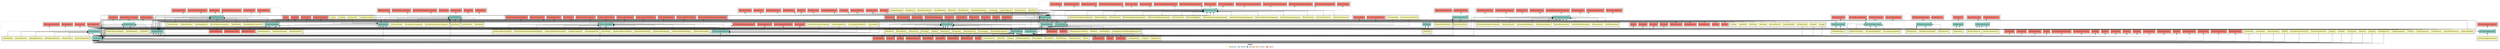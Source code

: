 digraph dependencies { node [shape="rect", style="filled", colorscheme=set312]; ranksep=0.4; compound=false; remincross=true; splines=true; splines=ortho; rankdir=LR; rankdir=TB; rankdir=BT; label=<<table BORDER="0"> <tr> <td colspan="5" align="center"><b>Legend</b></td> </tr> <tr> <td> <table BORDER="0"> <tr> <td bgcolor="#ffffb3" width="20"></td> <td>  Declarations</td> </tr> </table> </td> <td> <table BORDER="0"> <tr> <td bgcolor="#8dd3c7" width="20"></td> <td>  Module</td> </tr> </table> </td> <td> <table BORDER="0"> <tr> <td bgcolor="#80b1d3" width="20"></td> <td>  Bootstrap</td> </tr> </table> </td> <td> <table BORDER="0"> <tr> <td bgcolor="#fdb462" width="20"></td> <td>  Providers</td> </tr> </table> </td> <td> <table BORDER="0"> <tr> <td bgcolor="#fb8072" width="20"></td> <td>  Exports</td> </tr> </table> </td> </tr></table>>; ratio=compress; fontname="sans-serif";  subgraph "cluster_BsActionModule" { label=""; style="dotted";node [shape="folder", fillcolor=1]; subgraph cluster_BsActionModule_declarations { style="solid";node [style="filled", shape="rect"]; node [fillcolor=2]; "BsActionButtons"; node [fillcolor=2]; "BsActionItem"; node [fillcolor=2]; "BsActionItemContent"; node [fillcolor=2]; "BsActionMenu"; node [fillcolor=2]; "BsDropdownDirective"; node [fillcolor=2]; "BsDropdownMenu"; }  "BsActionButtons" -> "BsActionModule" [style="solid", lhead="cluster_BsActionModule" ltail="cluster_BsActionModule_declarations"]; subgraph "cluster_BsActionModule_BsActionButtons_providers" { style="solid";  }  "BsActionItem" -> "BsActionModule" [style="solid", lhead="cluster_BsActionModule" ltail="cluster_BsActionModule_declarations"]; subgraph "cluster_BsActionModule_BsActionItem_providers" { style="solid";  }  "BsActionItemContent" -> "BsActionModule" [style="solid", lhead="cluster_BsActionModule" ltail="cluster_BsActionModule_declarations"]; subgraph "cluster_BsActionModule_BsActionItemContent_providers" { style="solid";  }  "BsActionMenu" -> "BsActionModule" [style="solid", lhead="cluster_BsActionModule" ltail="cluster_BsActionModule_declarations"]; subgraph "cluster_BsActionModule_BsActionMenu_providers" { style="solid";  }  "BsDropdownDirective" -> "BsActionModule" [style="solid", lhead="cluster_BsActionModule" ltail="cluster_BsActionModule_declarations"]; subgraph "cluster_BsActionModule_BsDropdownDirective_providers" { style="solid";  }  "BsDropdownMenu" -> "BsActionModule" [style="solid", lhead="cluster_BsActionModule" ltail="cluster_BsActionModule_declarations"]; subgraph "cluster_BsActionModule_BsDropdownMenu_providers" { style="solid";  }    subgraph cluster_BsActionModule_imports { style="solid"; node [style="filled", fillcolor=1, shape="rect"];    "UtilsModule" [label="UtilsModule", shape="folder"];   }    "UtilsModule" -> "BsActionModule" [lhead="cluster_BsActionModule", ltail="cluster_BsActionModule_imports"];     subgraph cluster_BsActionModule_exports { style="solid";node [style="filled", fillcolor=4, shape="rect"];"BsActionButtons " [label="BsActionButtons ", shape="rect"]"BsActionItem " [label="BsActionItem ", shape="rect"]"BsActionMenu " [label="BsActionMenu ", shape="rect"]"BsDropdownDirective " [label="BsDropdownDirective ", shape="rect"]}  "BsActionModule" -> "BsActionButtons " [style="dashed", ltail="cluster_BsActionModule" lhead="cluster_BsActionModule_exports"];  "BsActionModule" -> "BsActionItem " [style="dashed", ltail="cluster_BsActionModule" lhead="cluster_BsActionModule_exports"];  "BsActionModule" -> "BsActionMenu " [style="dashed", ltail="cluster_BsActionModule" lhead="cluster_BsActionModule_exports"];  "BsActionModule" -> "BsDropdownDirective " [style="dashed", ltail="cluster_BsActionModule" lhead="cluster_BsActionModule_exports"];    subgraph cluster_BsActionModule_bootstrap { style="solid"; node [style="filled", fillcolor=5, shape="rect"];  }    subgraph cluster_BsActionModule_providers { style="solid"; node [style="filled", fillcolor=6, shape="rect"];   }     }  subgraph "cluster_BsAdvancedModule" { label=""; style="dotted";node [shape="folder", fillcolor=1]; subgraph cluster_BsAdvancedModule_declarations { style="solid";node [style="filled", shape="rect"]; node [fillcolor=2]; "BsAdvancedFormAutocomplete"; node [fillcolor=2]; "BsAdvancedFormAutocompleteMultiInput"; node [fillcolor=2]; "BsAdvancedFormCheckbox"; node [fillcolor=2]; "BsAdvancedFormInput"; node [fillcolor=2]; "BsAdvancedFormMultiInput"; node [fillcolor=2]; "BsAdvancedFormRange"; node [fillcolor=2]; "BsAdvancedFormSelect"; node [fillcolor=2]; "BsAdvancedFormValidation"; node [fillcolor=2]; "BsDatePicker"; node [fillcolor=2]; "BsDateRangePicker"; node [fillcolor=2]; "BsSelectComponent"; }  "BsAdvancedFormAutocomplete" -> "BsAdvancedModule" [style="solid", lhead="cluster_BsAdvancedModule" ltail="cluster_BsAdvancedModule_declarations"]; subgraph "cluster_BsAdvancedModule_BsAdvancedFormAutocomplete_providers" { style="solid";  }  "BsAdvancedFormAutocompleteMultiInput" -> "BsAdvancedModule" [style="solid", lhead="cluster_BsAdvancedModule" ltail="cluster_BsAdvancedModule_declarations"]; subgraph "cluster_BsAdvancedModule_BsAdvancedFormAutocompleteMultiInput_providers" { style="solid";  }  "BsAdvancedFormCheckbox" -> "BsAdvancedModule" [style="solid", lhead="cluster_BsAdvancedModule" ltail="cluster_BsAdvancedModule_declarations"]; subgraph "cluster_BsAdvancedModule_BsAdvancedFormCheckbox_providers" { style="solid";  }  "BsAdvancedFormInput" -> "BsAdvancedModule" [style="solid", lhead="cluster_BsAdvancedModule" ltail="cluster_BsAdvancedModule_declarations"]; subgraph "cluster_BsAdvancedModule_BsAdvancedFormInput_providers" { style="solid";  }  "BsAdvancedFormMultiInput" -> "BsAdvancedModule" [style="solid", lhead="cluster_BsAdvancedModule" ltail="cluster_BsAdvancedModule_declarations"]; subgraph "cluster_BsAdvancedModule_BsAdvancedFormMultiInput_providers" { style="solid";  }  "BsAdvancedFormRange" -> "BsAdvancedModule" [style="solid", lhead="cluster_BsAdvancedModule" ltail="cluster_BsAdvancedModule_declarations"]; subgraph "cluster_BsAdvancedModule_BsAdvancedFormRange_providers" { style="solid";  }  "BsAdvancedFormSelect" -> "BsAdvancedModule" [style="solid", lhead="cluster_BsAdvancedModule" ltail="cluster_BsAdvancedModule_declarations"]; subgraph "cluster_BsAdvancedModule_BsAdvancedFormSelect_providers" { style="solid";  }  "BsAdvancedFormValidation" -> "BsAdvancedModule" [style="solid", lhead="cluster_BsAdvancedModule" ltail="cluster_BsAdvancedModule_declarations"]; subgraph "cluster_BsAdvancedModule_BsAdvancedFormValidation_providers" { style="solid";  }  "BsDatePicker" -> "BsAdvancedModule" [style="solid", lhead="cluster_BsAdvancedModule" ltail="cluster_BsAdvancedModule_declarations"]; subgraph "cluster_BsAdvancedModule_BsDatePicker_providers" { style="solid";  }  "BsDateRangePicker" -> "BsAdvancedModule" [style="solid", lhead="cluster_BsAdvancedModule" ltail="cluster_BsAdvancedModule_declarations"]; subgraph "cluster_BsAdvancedModule_BsDateRangePicker_providers" { style="solid";  }  "BsSelectComponent" -> "BsAdvancedModule" [style="solid", lhead="cluster_BsAdvancedModule" ltail="cluster_BsAdvancedModule_declarations"]; subgraph "cluster_BsAdvancedModule_BsSelectComponent_providers" { style="solid";  }    subgraph cluster_BsAdvancedModule_imports { style="solid"; node [style="filled", fillcolor=1, shape="rect"];    "BsAutocompleteModule" [label="BsAutocompleteModule", shape="folder"];    "UtilsModule" [label="UtilsModule", shape="folder"];   }    "BsAutocompleteModule" -> "BsAdvancedModule" [lhead="cluster_BsAdvancedModule", ltail="cluster_BsAdvancedModule_imports"];    "UtilsModule" -> "BsAdvancedModule" [lhead="cluster_BsAdvancedModule", ltail="cluster_BsAdvancedModule_imports"];     subgraph cluster_BsAdvancedModule_exports { style="solid";node [style="filled", fillcolor=4, shape="rect"];"BsAdvancedFormAutocomplete " [label="BsAdvancedFormAutocomplete ", shape="rect"]"BsAdvancedFormAutocompleteMultiInput " [label="BsAdvancedFormAutocompleteMultiInput ", shape="rect"]"BsAdvancedFormCheckbox " [label="BsAdvancedFormCheckbox ", shape="rect"]"BsAdvancedFormInput " [label="BsAdvancedFormInput ", shape="rect"]"BsAdvancedFormMultiInput " [label="BsAdvancedFormMultiInput ", shape="rect"]"BsAdvancedFormRange " [label="BsAdvancedFormRange ", shape="rect"]"BsAdvancedFormSelect " [label="BsAdvancedFormSelect ", shape="rect"]"BsAdvancedFormValidation " [label="BsAdvancedFormValidation ", shape="rect"]"BsDatePicker " [label="BsDatePicker ", shape="rect"]"BsDateRangePicker " [label="BsDateRangePicker ", shape="rect"]"BsSelectComponent " [label="BsSelectComponent ", shape="rect"]}  "BsAdvancedModule" -> "BsAdvancedFormAutocomplete " [style="dashed", ltail="cluster_BsAdvancedModule" lhead="cluster_BsAdvancedModule_exports"];  "BsAdvancedModule" -> "BsAdvancedFormAutocompleteMultiInput " [style="dashed", ltail="cluster_BsAdvancedModule" lhead="cluster_BsAdvancedModule_exports"];  "BsAdvancedModule" -> "BsAdvancedFormCheckbox " [style="dashed", ltail="cluster_BsAdvancedModule" lhead="cluster_BsAdvancedModule_exports"];  "BsAdvancedModule" -> "BsAdvancedFormInput " [style="dashed", ltail="cluster_BsAdvancedModule" lhead="cluster_BsAdvancedModule_exports"];  "BsAdvancedModule" -> "BsAdvancedFormMultiInput " [style="dashed", ltail="cluster_BsAdvancedModule" lhead="cluster_BsAdvancedModule_exports"];  "BsAdvancedModule" -> "BsAdvancedFormRange " [style="dashed", ltail="cluster_BsAdvancedModule" lhead="cluster_BsAdvancedModule_exports"];  "BsAdvancedModule" -> "BsAdvancedFormSelect " [style="dashed", ltail="cluster_BsAdvancedModule" lhead="cluster_BsAdvancedModule_exports"];  "BsAdvancedModule" -> "BsAdvancedFormValidation " [style="dashed", ltail="cluster_BsAdvancedModule" lhead="cluster_BsAdvancedModule_exports"];  "BsAdvancedModule" -> "BsDatePicker " [style="dashed", ltail="cluster_BsAdvancedModule" lhead="cluster_BsAdvancedModule_exports"];  "BsAdvancedModule" -> "BsDateRangePicker " [style="dashed", ltail="cluster_BsAdvancedModule" lhead="cluster_BsAdvancedModule_exports"];  "BsAdvancedModule" -> "BsSelectComponent " [style="dashed", ltail="cluster_BsAdvancedModule" lhead="cluster_BsAdvancedModule_exports"];    subgraph cluster_BsAdvancedModule_bootstrap { style="solid"; node [style="filled", fillcolor=5, shape="rect"];  }    subgraph cluster_BsAdvancedModule_providers { style="solid"; node [style="filled", fillcolor=6, shape="rect"];   }     }  subgraph "cluster_BsAlertsModule" { label=""; style="dotted";node [shape="folder", fillcolor=1]; subgraph cluster_BsAlertsModule_declarations { style="solid";node [style="filled", shape="rect"]; node [fillcolor=2]; "BsAlertsMenuComponent"; node [fillcolor=2]; "BsEditAlert"; node [fillcolor=2]; "BsManageAlerts"; }  "BsAlertsMenuComponent" -> "BsAlertsModule" [style="solid", lhead="cluster_BsAlertsModule" ltail="cluster_BsAlertsModule_declarations"]; subgraph "cluster_BsAlertsModule_BsAlertsMenuComponent_providers" { style="solid";  }  "BsEditAlert" -> "BsAlertsModule" [style="solid", lhead="cluster_BsAlertsModule" ltail="cluster_BsAlertsModule_declarations"]; subgraph "cluster_BsAlertsModule_BsEditAlert_providers" { style="solid";  }  "BsManageAlerts" -> "BsAlertsModule" [style="solid", lhead="cluster_BsAlertsModule" ltail="cluster_BsAlertsModule_declarations"]; subgraph "cluster_BsAlertsModule_BsManageAlerts_providers" { style="solid";  }    subgraph cluster_BsAlertsModule_imports { style="solid"; node [style="filled", fillcolor=1, shape="rect"];    "BsActionModule" [label="BsActionModule", shape="folder"];    "BsModalModule" [label="BsModalModule", shape="folder"];    "UtilsModule" [label="UtilsModule", shape="folder"];   }    "BsActionModule" -> "BsAlertsModule" [lhead="cluster_BsAlertsModule", ltail="cluster_BsAlertsModule_imports"];    "BsModalModule" -> "BsAlertsModule" [lhead="cluster_BsAlertsModule", ltail="cluster_BsAlertsModule_imports"];    "UtilsModule" -> "BsAlertsModule" [lhead="cluster_BsAlertsModule", ltail="cluster_BsAlertsModule_imports"];     subgraph cluster_BsAlertsModule_exports { style="solid";node [style="filled", fillcolor=4, shape="rect"];"BsAlertsMenuComponent " [label="BsAlertsMenuComponent ", shape="rect"]"BsEditAlert " [label="BsEditAlert ", shape="rect"]"BsManageAlerts " [label="BsManageAlerts ", shape="rect"]}  "BsAlertsModule" -> "BsAlertsMenuComponent " [style="dashed", ltail="cluster_BsAlertsModule" lhead="cluster_BsAlertsModule_exports"];  "BsAlertsModule" -> "BsEditAlert " [style="dashed", ltail="cluster_BsAlertsModule" lhead="cluster_BsAlertsModule_exports"];  "BsAlertsModule" -> "BsManageAlerts " [style="dashed", ltail="cluster_BsAlertsModule" lhead="cluster_BsAlertsModule_exports"];    subgraph cluster_BsAlertsModule_bootstrap { style="solid"; node [style="filled", fillcolor=5, shape="rect"];  }    subgraph cluster_BsAlertsModule_providers { style="solid"; node [style="filled", fillcolor=6, shape="rect"];   }     }  subgraph "cluster_BsAutocompleteModule" { label=""; style="dotted";node [shape="folder", fillcolor=1]; subgraph cluster_BsAutocompleteModule_declarations { style="solid";node [style="filled", shape="rect"]; node [fillcolor=2]; "Autocomplete"; node [fillcolor=2]; "AutocompleteFieldSearch"; node [fillcolor=2]; "BsAutocompleteList"; node [fillcolor=2]; "BsFieldSearchItemsComponent"; }  "Autocomplete" -> "BsAutocompleteModule" [style="solid", lhead="cluster_BsAutocompleteModule" ltail="cluster_BsAutocompleteModule_declarations"]; subgraph "cluster_BsAutocompleteModule_Autocomplete_providers" { style="solid";  }  "AutocompleteFieldSearch" -> "BsAutocompleteModule" [style="solid", lhead="cluster_BsAutocompleteModule" ltail="cluster_BsAutocompleteModule_declarations"]; subgraph "cluster_BsAutocompleteModule_AutocompleteFieldSearch_providers" { style="solid";  }  "BsAutocompleteList" -> "BsAutocompleteModule" [style="solid", lhead="cluster_BsAutocompleteModule" ltail="cluster_BsAutocompleteModule_declarations"]; subgraph "cluster_BsAutocompleteModule_BsAutocompleteList_providers" { style="solid";  }  "BsFieldSearchItemsComponent" -> "BsAutocompleteModule" [style="solid", lhead="cluster_BsAutocompleteModule" ltail="cluster_BsAutocompleteModule_declarations"]; subgraph "cluster_BsAutocompleteModule_BsFieldSearchItemsComponent_providers" { style="solid";  }    subgraph cluster_BsAutocompleteModule_imports { style="solid"; node [style="filled", fillcolor=1, shape="rect"];    "UtilsModule" [label="UtilsModule", shape="folder"];   }    "UtilsModule" -> "BsAutocompleteModule" [lhead="cluster_BsAutocompleteModule", ltail="cluster_BsAutocompleteModule_imports"];     subgraph cluster_BsAutocompleteModule_exports { style="solid";node [style="filled", fillcolor=4, shape="rect"];"Autocomplete " [label="Autocomplete ", shape="rect"]"AutocompleteFieldSearch " [label="AutocompleteFieldSearch ", shape="rect"]"BsAutocompleteList " [label="BsAutocompleteList ", shape="rect"]"BsFieldSearchItemsComponent " [label="BsFieldSearchItemsComponent ", shape="rect"]}  "BsAutocompleteModule" -> "Autocomplete " [style="dashed", ltail="cluster_BsAutocompleteModule" lhead="cluster_BsAutocompleteModule_exports"];  "BsAutocompleteModule" -> "AutocompleteFieldSearch " [style="dashed", ltail="cluster_BsAutocompleteModule" lhead="cluster_BsAutocompleteModule_exports"];  "BsAutocompleteModule" -> "BsAutocompleteList " [style="dashed", ltail="cluster_BsAutocompleteModule" lhead="cluster_BsAutocompleteModule_exports"];  "BsAutocompleteModule" -> "BsFieldSearchItemsComponent " [style="dashed", ltail="cluster_BsAutocompleteModule" lhead="cluster_BsAutocompleteModule_exports"];    subgraph cluster_BsAutocompleteModule_bootstrap { style="solid"; node [style="filled", fillcolor=5, shape="rect"];  }    subgraph cluster_BsAutocompleteModule_providers { style="solid"; node [style="filled", fillcolor=6, shape="rect"];   }     }  subgraph "cluster_BsBasketsModule" { label=""; style="dotted";node [shape="folder", fillcolor=1]; subgraph cluster_BsBasketsModule_declarations { style="solid";node [style="filled", shape="rect"]; node [fillcolor=2]; "BsBasketsMenuComponent"; node [fillcolor=2]; "BsEditBasket"; node [fillcolor=2]; "BsFacetBasketsComponent"; node [fillcolor=2]; "BsManageBaskets"; node [fillcolor=2]; "BsResultBaskets"; node [fillcolor=2]; "BsSelectBasket"; }  "BsBasketsMenuComponent" -> "BsBasketsModule" [style="solid", lhead="cluster_BsBasketsModule" ltail="cluster_BsBasketsModule_declarations"]; subgraph "cluster_BsBasketsModule_BsBasketsMenuComponent_providers" { style="solid";  }  "BsEditBasket" -> "BsBasketsModule" [style="solid", lhead="cluster_BsBasketsModule" ltail="cluster_BsBasketsModule_declarations"]; subgraph "cluster_BsBasketsModule_BsEditBasket_providers" { style="solid";  }  "BsFacetBasketsComponent" -> "BsBasketsModule" [style="solid", lhead="cluster_BsBasketsModule" ltail="cluster_BsBasketsModule_declarations"]; subgraph "cluster_BsBasketsModule_BsFacetBasketsComponent_providers" { style="solid";  }  "BsManageBaskets" -> "BsBasketsModule" [style="solid", lhead="cluster_BsBasketsModule" ltail="cluster_BsBasketsModule_declarations"]; subgraph "cluster_BsBasketsModule_BsManageBaskets_providers" { style="solid";  }  "BsResultBaskets" -> "BsBasketsModule" [style="solid", lhead="cluster_BsBasketsModule" ltail="cluster_BsBasketsModule_declarations"]; subgraph "cluster_BsBasketsModule_BsResultBaskets_providers" { style="solid";  }  "BsSelectBasket" -> "BsBasketsModule" [style="solid", lhead="cluster_BsBasketsModule" ltail="cluster_BsBasketsModule_declarations"]; subgraph "cluster_BsBasketsModule_BsSelectBasket_providers" { style="solid";  }    subgraph cluster_BsBasketsModule_imports { style="solid"; node [style="filled", fillcolor=1, shape="rect"];    "BsActionModule" [label="BsActionModule", shape="folder"];    "BsModalModule" [label="BsModalModule", shape="folder"];    "BsSelectionModule" [label="BsSelectionModule", shape="folder"];    "UtilsModule" [label="UtilsModule", shape="folder"];   }    "BsActionModule" -> "BsBasketsModule" [lhead="cluster_BsBasketsModule", ltail="cluster_BsBasketsModule_imports"];    "BsModalModule" -> "BsBasketsModule" [lhead="cluster_BsBasketsModule", ltail="cluster_BsBasketsModule_imports"];    "BsSelectionModule" -> "BsBasketsModule" [lhead="cluster_BsBasketsModule", ltail="cluster_BsBasketsModule_imports"];    "UtilsModule" -> "BsBasketsModule" [lhead="cluster_BsBasketsModule", ltail="cluster_BsBasketsModule_imports"];     subgraph cluster_BsBasketsModule_exports { style="solid";node [style="filled", fillcolor=4, shape="rect"];"BsBasketsMenuComponent " [label="BsBasketsMenuComponent ", shape="rect"]"BsEditBasket " [label="BsEditBasket ", shape="rect"]"BsFacetBasketsComponent " [label="BsFacetBasketsComponent ", shape="rect"]"BsManageBaskets " [label="BsManageBaskets ", shape="rect"]"BsResultBaskets " [label="BsResultBaskets ", shape="rect"]"BsSelectBasket " [label="BsSelectBasket ", shape="rect"]}  "BsBasketsModule" -> "BsBasketsMenuComponent " [style="dashed", ltail="cluster_BsBasketsModule" lhead="cluster_BsBasketsModule_exports"];  "BsBasketsModule" -> "BsEditBasket " [style="dashed", ltail="cluster_BsBasketsModule" lhead="cluster_BsBasketsModule_exports"];  "BsBasketsModule" -> "BsFacetBasketsComponent " [style="dashed", ltail="cluster_BsBasketsModule" lhead="cluster_BsBasketsModule_exports"];  "BsBasketsModule" -> "BsManageBaskets " [style="dashed", ltail="cluster_BsBasketsModule" lhead="cluster_BsBasketsModule_exports"];  "BsBasketsModule" -> "BsResultBaskets " [style="dashed", ltail="cluster_BsBasketsModule" lhead="cluster_BsBasketsModule_exports"];  "BsBasketsModule" -> "BsSelectBasket " [style="dashed", ltail="cluster_BsBasketsModule" lhead="cluster_BsBasketsModule_exports"];    subgraph cluster_BsBasketsModule_bootstrap { style="solid"; node [style="filled", fillcolor=5, shape="rect"];  }    subgraph cluster_BsBasketsModule_providers { style="solid"; node [style="filled", fillcolor=6, shape="rect"];   }     }  subgraph "cluster_BsFacetModule" { label=""; style="dotted";node [shape="folder", fillcolor=1]; subgraph cluster_BsFacetModule_declarations { style="solid";node [style="filled", shape="rect"]; node [fillcolor=2]; "BsFacetBar"; node [fillcolor=2]; "BsFacetCard"; node [fillcolor=2]; "BsFacetFilters"; node [fillcolor=2]; "BsFacetList"; node [fillcolor=2]; "BsFacetMultiComponent"; node [fillcolor=2]; "BsFacetRange"; node [fillcolor=2]; "BsFacetTagCloud"; node [fillcolor=2]; "BsFacetTree"; node [fillcolor=2]; "BsMySearch"; node [fillcolor=2]; "BsRefine"; }  "BsFacetBar" -> "BsFacetModule" [style="solid", lhead="cluster_BsFacetModule" ltail="cluster_BsFacetModule_declarations"]; subgraph "cluster_BsFacetModule_BsFacetBar_providers" { style="solid";  }  "BsFacetCard" -> "BsFacetModule" [style="solid", lhead="cluster_BsFacetModule" ltail="cluster_BsFacetModule_declarations"]; subgraph "cluster_BsFacetModule_BsFacetCard_providers" { style="solid";  }  "BsFacetFilters" -> "BsFacetModule" [style="solid", lhead="cluster_BsFacetModule" ltail="cluster_BsFacetModule_declarations"]; subgraph "cluster_BsFacetModule_BsFacetFilters_providers" { style="solid";  }  "BsFacetList" -> "BsFacetModule" [style="solid", lhead="cluster_BsFacetModule" ltail="cluster_BsFacetModule_declarations"]; subgraph "cluster_BsFacetModule_BsFacetList_providers" { style="solid";  }  "BsFacetMultiComponent" -> "BsFacetModule" [style="solid", lhead="cluster_BsFacetModule" ltail="cluster_BsFacetModule_declarations"]; subgraph "cluster_BsFacetModule_BsFacetMultiComponent_providers" { style="solid";  }  "BsFacetRange" -> "BsFacetModule" [style="solid", lhead="cluster_BsFacetModule" ltail="cluster_BsFacetModule_declarations"]; subgraph "cluster_BsFacetModule_BsFacetRange_providers" { style="solid";  }  "BsFacetTagCloud" -> "BsFacetModule" [style="solid", lhead="cluster_BsFacetModule" ltail="cluster_BsFacetModule_declarations"]; subgraph "cluster_BsFacetModule_BsFacetTagCloud_providers" { style="solid";  }  "BsFacetTree" -> "BsFacetModule" [style="solid", lhead="cluster_BsFacetModule" ltail="cluster_BsFacetModule_declarations"]; subgraph "cluster_BsFacetModule_BsFacetTree_providers" { style="solid";  }  "BsMySearch" -> "BsFacetModule" [style="solid", lhead="cluster_BsFacetModule" ltail="cluster_BsFacetModule_declarations"]; subgraph "cluster_BsFacetModule_BsMySearch_providers" { style="solid";  }  "BsRefine" -> "BsFacetModule" [style="solid", lhead="cluster_BsFacetModule" ltail="cluster_BsFacetModule_declarations"]; subgraph "cluster_BsFacetModule_BsRefine_providers" { style="solid";  }    subgraph cluster_BsFacetModule_imports { style="solid"; node [style="filled", fillcolor=1, shape="rect"];    "BsActionModule" [label="BsActionModule", shape="folder"];    "BsAutocompleteModule" [label="BsAutocompleteModule", shape="folder"];    "BsSearchModule" [label="BsSearchModule", shape="folder"];    "CollapseModule" [label="CollapseModule", shape="folder"];    "UtilsModule" [label="UtilsModule", shape="folder"];   }    "BsActionModule" -> "BsFacetModule" [lhead="cluster_BsFacetModule", ltail="cluster_BsFacetModule_imports"];    "BsAutocompleteModule" -> "BsFacetModule" [lhead="cluster_BsFacetModule", ltail="cluster_BsFacetModule_imports"];    "BsSearchModule" -> "BsFacetModule" [lhead="cluster_BsFacetModule", ltail="cluster_BsFacetModule_imports"];    "CollapseModule" -> "BsFacetModule" [lhead="cluster_BsFacetModule", ltail="cluster_BsFacetModule_imports"];    "UtilsModule" -> "BsFacetModule" [lhead="cluster_BsFacetModule", ltail="cluster_BsFacetModule_imports"];     subgraph cluster_BsFacetModule_exports { style="solid";node [style="filled", fillcolor=4, shape="rect"];"BsFacetBar " [label="BsFacetBar ", shape="rect"]"BsFacetCard " [label="BsFacetCard ", shape="rect"]"BsFacetFilters " [label="BsFacetFilters ", shape="rect"]"BsFacetList " [label="BsFacetList ", shape="rect"]"BsFacetMultiComponent " [label="BsFacetMultiComponent ", shape="rect"]"BsFacetRange " [label="BsFacetRange ", shape="rect"]"BsFacetTagCloud " [label="BsFacetTagCloud ", shape="rect"]"BsFacetTree " [label="BsFacetTree ", shape="rect"]"BsMySearch " [label="BsMySearch ", shape="rect"]"BsRefine " [label="BsRefine ", shape="rect"]}  "BsFacetModule" -> "BsFacetBar " [style="dashed", ltail="cluster_BsFacetModule" lhead="cluster_BsFacetModule_exports"];  "BsFacetModule" -> "BsFacetCard " [style="dashed", ltail="cluster_BsFacetModule" lhead="cluster_BsFacetModule_exports"];  "BsFacetModule" -> "BsFacetFilters " [style="dashed", ltail="cluster_BsFacetModule" lhead="cluster_BsFacetModule_exports"];  "BsFacetModule" -> "BsFacetList " [style="dashed", ltail="cluster_BsFacetModule" lhead="cluster_BsFacetModule_exports"];  "BsFacetModule" -> "BsFacetMultiComponent " [style="dashed", ltail="cluster_BsFacetModule" lhead="cluster_BsFacetModule_exports"];  "BsFacetModule" -> "BsFacetRange " [style="dashed", ltail="cluster_BsFacetModule" lhead="cluster_BsFacetModule_exports"];  "BsFacetModule" -> "BsFacetTagCloud " [style="dashed", ltail="cluster_BsFacetModule" lhead="cluster_BsFacetModule_exports"];  "BsFacetModule" -> "BsFacetTree " [style="dashed", ltail="cluster_BsFacetModule" lhead="cluster_BsFacetModule_exports"];  "BsFacetModule" -> "BsMySearch " [style="dashed", ltail="cluster_BsFacetModule" lhead="cluster_BsFacetModule_exports"];  "BsFacetModule" -> "BsRefine " [style="dashed", ltail="cluster_BsFacetModule" lhead="cluster_BsFacetModule_exports"];    subgraph cluster_BsFacetModule_bootstrap { style="solid"; node [style="filled", fillcolor=5, shape="rect"];  }    subgraph cluster_BsFacetModule_providers { style="solid"; node [style="filled", fillcolor=6, shape="rect"];   }     }  subgraph "cluster_BsFeedbackModule" { label=""; style="dotted";node [shape="folder", fillcolor=1]; subgraph cluster_BsFeedbackModule_declarations { style="solid";node [style="filled", shape="rect"]; node [fillcolor=2]; "BsFeedbackMenu"; }  "BsFeedbackMenu" -> "BsFeedbackModule" [style="solid", lhead="cluster_BsFeedbackModule" ltail="cluster_BsFeedbackModule_declarations"]; subgraph "cluster_BsFeedbackModule_BsFeedbackMenu_providers" { style="solid";  }    subgraph cluster_BsFeedbackModule_imports { style="solid"; node [style="filled", fillcolor=1, shape="rect"];    "BsActionModule" [label="BsActionModule", shape="folder"];    "BsModalModule" [label="BsModalModule", shape="folder"];   }    "BsActionModule" -> "BsFeedbackModule" [lhead="cluster_BsFeedbackModule", ltail="cluster_BsFeedbackModule_imports"];    "BsModalModule" -> "BsFeedbackModule" [lhead="cluster_BsFeedbackModule", ltail="cluster_BsFeedbackModule_imports"];     subgraph cluster_BsFeedbackModule_exports { style="solid";node [style="filled", fillcolor=4, shape="rect"];"BsFeedbackMenu " [label="BsFeedbackMenu ", shape="rect"]}  "BsFeedbackModule" -> "BsFeedbackMenu " [style="dashed", ltail="cluster_BsFeedbackModule" lhead="cluster_BsFeedbackModule_exports"];    subgraph cluster_BsFeedbackModule_bootstrap { style="solid"; node [style="filled", fillcolor=5, shape="rect"];  }    subgraph cluster_BsFeedbackModule_providers { style="solid"; node [style="filled", fillcolor=6, shape="rect"];   }     }  subgraph "cluster_BsLabelsModule" { label=""; style="dotted";node [shape="folder", fillcolor=1]; subgraph cluster_BsLabelsModule_declarations { style="solid";node [style="filled", shape="rect"]; node [fillcolor=2]; "BsAddLabel"; node [fillcolor=2]; "BsDeleteLabel"; node [fillcolor=2]; "BsEditLabel"; node [fillcolor=2]; "BsLabelsAutocompleteComponent"; node [fillcolor=2]; "BsLabelsMenuComponent"; node [fillcolor=2]; "BsRenameLabel"; }  "BsAddLabel" -> "BsLabelsModule" [style="solid", lhead="cluster_BsLabelsModule" ltail="cluster_BsLabelsModule_declarations"]; subgraph "cluster_BsLabelsModule_BsAddLabel_providers" { style="solid";  }  "BsDeleteLabel" -> "BsLabelsModule" [style="solid", lhead="cluster_BsLabelsModule" ltail="cluster_BsLabelsModule_declarations"]; subgraph "cluster_BsLabelsModule_BsDeleteLabel_providers" { style="solid";  }  "BsEditLabel" -> "BsLabelsModule" [style="solid", lhead="cluster_BsLabelsModule" ltail="cluster_BsLabelsModule_declarations"]; subgraph "cluster_BsLabelsModule_BsEditLabel_providers" { style="solid";  }  "BsLabelsAutocompleteComponent" -> "BsLabelsModule" [style="solid", lhead="cluster_BsLabelsModule" ltail="cluster_BsLabelsModule_declarations"]; subgraph "cluster_BsLabelsModule_BsLabelsAutocompleteComponent_providers" { style="solid";  }  "BsLabelsMenuComponent" -> "BsLabelsModule" [style="solid", lhead="cluster_BsLabelsModule" ltail="cluster_BsLabelsModule_declarations"]; subgraph "cluster_BsLabelsModule_BsLabelsMenuComponent_providers" { style="solid";  }  "BsRenameLabel" -> "BsLabelsModule" [style="solid", lhead="cluster_BsLabelsModule" ltail="cluster_BsLabelsModule_declarations"]; subgraph "cluster_BsLabelsModule_BsRenameLabel_providers" { style="solid";  }    subgraph cluster_BsLabelsModule_imports { style="solid"; node [style="filled", fillcolor=1, shape="rect"];    "BsActionModule" [label="BsActionModule", shape="folder"];    "BsAutocompleteModule" [label="BsAutocompleteModule", shape="folder"];    "BsModalModule" [label="BsModalModule", shape="folder"];    "BsSelectionModule" [label="BsSelectionModule", shape="folder"];    "LabelsModule" [label="LabelsModule", shape="folder"];    "UtilsModule" [label="UtilsModule", shape="folder"];   }    "BsActionModule" -> "BsLabelsModule" [lhead="cluster_BsLabelsModule", ltail="cluster_BsLabelsModule_imports"];    "BsAutocompleteModule" -> "BsLabelsModule" [lhead="cluster_BsLabelsModule", ltail="cluster_BsLabelsModule_imports"];    "BsModalModule" -> "BsLabelsModule" [lhead="cluster_BsLabelsModule", ltail="cluster_BsLabelsModule_imports"];    "BsSelectionModule" -> "BsLabelsModule" [lhead="cluster_BsLabelsModule", ltail="cluster_BsLabelsModule_imports"];    "LabelsModule" -> "BsLabelsModule" [lhead="cluster_BsLabelsModule", ltail="cluster_BsLabelsModule_imports"];    "UtilsModule" -> "BsLabelsModule" [lhead="cluster_BsLabelsModule", ltail="cluster_BsLabelsModule_imports"];     subgraph cluster_BsLabelsModule_exports { style="solid";node [style="filled", fillcolor=4, shape="rect"];"BsAddLabel " [label="BsAddLabel ", shape="rect"]"BsDeleteLabel " [label="BsDeleteLabel ", shape="rect"]"BsEditLabel " [label="BsEditLabel ", shape="rect"]"BsLabelsAutocompleteComponent " [label="BsLabelsAutocompleteComponent ", shape="rect"]"BsLabelsMenuComponent " [label="BsLabelsMenuComponent ", shape="rect"]"BsRenameLabel " [label="BsRenameLabel ", shape="rect"]"LabelsModule " [label="LabelsModule ", shape="rect"]}  "BsLabelsModule" -> "BsAddLabel " [style="dashed", ltail="cluster_BsLabelsModule" lhead="cluster_BsLabelsModule_exports"];  "BsLabelsModule" -> "BsDeleteLabel " [style="dashed", ltail="cluster_BsLabelsModule" lhead="cluster_BsLabelsModule_exports"];  "BsLabelsModule" -> "BsEditLabel " [style="dashed", ltail="cluster_BsLabelsModule" lhead="cluster_BsLabelsModule_exports"];  "BsLabelsModule" -> "BsLabelsAutocompleteComponent " [style="dashed", ltail="cluster_BsLabelsModule" lhead="cluster_BsLabelsModule_exports"];  "BsLabelsModule" -> "BsLabelsMenuComponent " [style="dashed", ltail="cluster_BsLabelsModule" lhead="cluster_BsLabelsModule_exports"];  "BsLabelsModule" -> "BsRenameLabel " [style="dashed", ltail="cluster_BsLabelsModule" lhead="cluster_BsLabelsModule_exports"];  "BsLabelsModule" -> "LabelsModule " [style="dashed", ltail="cluster_BsLabelsModule" lhead="cluster_BsLabelsModule_exports"];    subgraph cluster_BsLabelsModule_bootstrap { style="solid"; node [style="filled", fillcolor=5, shape="rect"];  }    subgraph cluster_BsLabelsModule_providers { style="solid"; node [style="filled", fillcolor=6, shape="rect"];   }     }  subgraph "cluster_BsModalModule" { label=""; style="dotted";node [shape="folder", fillcolor=1]; subgraph cluster_BsModalModule_declarations { style="solid";node [style="filled", shape="rect"]; node [fillcolor=2]; "BsConfirm"; node [fillcolor=2]; "BsEditable"; node [fillcolor=2]; "BsHelp"; node [fillcolor=2]; "BsLogin"; node [fillcolor=2]; "BsModal"; node [fillcolor=2]; "BsModalFooter"; node [fillcolor=2]; "BsModalHeader"; node [fillcolor=2]; "BsOverrideUser"; node [fillcolor=2]; "BsPrompt"; }  "BsConfirm" -> "BsModalModule" [style="solid", lhead="cluster_BsModalModule" ltail="cluster_BsModalModule_declarations"]; subgraph "cluster_BsModalModule_BsConfirm_providers" { style="solid";  }  "BsEditable" -> "BsModalModule" [style="solid", lhead="cluster_BsModalModule" ltail="cluster_BsModalModule_declarations"]; subgraph "cluster_BsModalModule_BsEditable_providers" { style="solid";  }  "BsHelp" -> "BsModalModule" [style="solid", lhead="cluster_BsModalModule" ltail="cluster_BsModalModule_declarations"]; subgraph "cluster_BsModalModule_BsHelp_providers" { style="solid";  }  "BsLogin" -> "BsModalModule" [style="solid", lhead="cluster_BsModalModule" ltail="cluster_BsModalModule_declarations"]; subgraph "cluster_BsModalModule_BsLogin_providers" { style="solid";  }  "BsModal" -> "BsModalModule" [style="solid", lhead="cluster_BsModalModule" ltail="cluster_BsModalModule_declarations"]; subgraph "cluster_BsModalModule_BsModal_providers" { style="solid";  }  "BsModalFooter" -> "BsModalModule" [style="solid", lhead="cluster_BsModalModule" ltail="cluster_BsModalModule_declarations"]; subgraph "cluster_BsModalModule_BsModalFooter_providers" { style="solid";  }  "BsModalHeader" -> "BsModalModule" [style="solid", lhead="cluster_BsModalModule" ltail="cluster_BsModalModule_declarations"]; subgraph "cluster_BsModalModule_BsModalHeader_providers" { style="solid";  }  "BsOverrideUser" -> "BsModalModule" [style="solid", lhead="cluster_BsModalModule" ltail="cluster_BsModalModule_declarations"]; subgraph "cluster_BsModalModule_BsOverrideUser_providers" { style="solid";  }  "BsPrompt" -> "BsModalModule" [style="solid", lhead="cluster_BsModalModule" ltail="cluster_BsModalModule_declarations"]; subgraph "cluster_BsModalModule_BsPrompt_providers" { style="solid";  }    subgraph cluster_BsModalModule_imports { style="solid"; node [style="filled", fillcolor=1, shape="rect"];    "UtilsModule" [label="UtilsModule", shape="folder"];   }    "UtilsModule" -> "BsModalModule" [lhead="cluster_BsModalModule", ltail="cluster_BsModalModule_imports"];     subgraph cluster_BsModalModule_exports { style="solid";node [style="filled", fillcolor=4, shape="rect"];"BsConfirm " [label="BsConfirm ", shape="rect"]"BsEditable " [label="BsEditable ", shape="rect"]"BsHelp " [label="BsHelp ", shape="rect"]"BsLogin " [label="BsLogin ", shape="rect"]"BsModal " [label="BsModal ", shape="rect"]"BsModalFooter " [label="BsModalFooter ", shape="rect"]"BsModalHeader " [label="BsModalHeader ", shape="rect"]"BsOverrideUser " [label="BsOverrideUser ", shape="rect"]"BsPrompt " [label="BsPrompt ", shape="rect"]}  "BsModalModule" -> "BsConfirm " [style="dashed", ltail="cluster_BsModalModule" lhead="cluster_BsModalModule_exports"];  "BsModalModule" -> "BsEditable " [style="dashed", ltail="cluster_BsModalModule" lhead="cluster_BsModalModule_exports"];  "BsModalModule" -> "BsHelp " [style="dashed", ltail="cluster_BsModalModule" lhead="cluster_BsModalModule_exports"];  "BsModalModule" -> "BsLogin " [style="dashed", ltail="cluster_BsModalModule" lhead="cluster_BsModalModule_exports"];  "BsModalModule" -> "BsModal " [style="dashed", ltail="cluster_BsModalModule" lhead="cluster_BsModalModule_exports"];  "BsModalModule" -> "BsModalFooter " [style="dashed", ltail="cluster_BsModalModule" lhead="cluster_BsModalModule_exports"];  "BsModalModule" -> "BsModalHeader " [style="dashed", ltail="cluster_BsModalModule" lhead="cluster_BsModalModule_exports"];  "BsModalModule" -> "BsOverrideUser " [style="dashed", ltail="cluster_BsModalModule" lhead="cluster_BsModalModule_exports"];  "BsModalModule" -> "BsPrompt " [style="dashed", ltail="cluster_BsModalModule" lhead="cluster_BsModalModule_exports"];    subgraph cluster_BsModalModule_bootstrap { style="solid"; node [style="filled", fillcolor=5, shape="rect"];  }    subgraph cluster_BsModalModule_providers { style="solid"; node [style="filled", fillcolor=6, shape="rect"];   }     }  subgraph "cluster_BsNotificationModule" { label=""; style="dotted";node [shape="folder", fillcolor=1]; subgraph cluster_BsNotificationModule_declarations { style="solid";node [style="filled", shape="rect"]; node [fillcolor=2]; "BsNotification"; node [fillcolor=2]; "BsNotifications"; node [fillcolor=2]; "BsNotificationsManager"; }  "BsNotification" -> "BsNotificationModule" [style="solid", lhead="cluster_BsNotificationModule" ltail="cluster_BsNotificationModule_declarations"]; subgraph "cluster_BsNotificationModule_BsNotification_providers" { style="solid";  }  "BsNotifications" -> "BsNotificationModule" [style="solid", lhead="cluster_BsNotificationModule" ltail="cluster_BsNotificationModule_declarations"]; subgraph "cluster_BsNotificationModule_BsNotifications_providers" { style="solid";  }  "BsNotificationsManager" -> "BsNotificationModule" [style="solid", lhead="cluster_BsNotificationModule" ltail="cluster_BsNotificationModule_declarations"]; subgraph "cluster_BsNotificationModule_BsNotificationsManager_providers" { style="solid";  }    subgraph cluster_BsNotificationModule_imports { style="solid"; node [style="filled", fillcolor=1, shape="rect"];    "BsActionModule" [label="BsActionModule", shape="folder"];   }    "BsActionModule" -> "BsNotificationModule" [lhead="cluster_BsNotificationModule", ltail="cluster_BsNotificationModule_imports"];     subgraph cluster_BsNotificationModule_exports { style="solid";node [style="filled", fillcolor=4, shape="rect"];"BsNotifications " [label="BsNotifications ", shape="rect"]"BsNotificationsManager " [label="BsNotificationsManager ", shape="rect"]}  "BsNotificationModule" -> "BsNotifications " [style="dashed", ltail="cluster_BsNotificationModule" lhead="cluster_BsNotificationModule_exports"];  "BsNotificationModule" -> "BsNotificationsManager " [style="dashed", ltail="cluster_BsNotificationModule" lhead="cluster_BsNotificationModule_exports"];    subgraph cluster_BsNotificationModule_bootstrap { style="solid"; node [style="filled", fillcolor=5, shape="rect"];  }    subgraph cluster_BsNotificationModule_providers { style="solid"; node [style="filled", fillcolor=6, shape="rect"];   }     }  subgraph "cluster_BsPreviewModule" { label=""; style="dotted";node [shape="folder", fillcolor=1]; subgraph cluster_BsPreviewModule_declarations { style="solid";node [style="filled", shape="rect"]; node [fillcolor=2]; "BsFacetPreview"; node [fillcolor=2]; "BsFacetPreviewComponent2"; node [fillcolor=2]; "BsPreviewEntityFacetComponent"; node [fillcolor=2]; "BsPreviewEntityPanelComponent"; node [fillcolor=2]; "BsPreviewExtractsPanelComponent"; node [fillcolor=2]; "BsPreviewHighlights"; node [fillcolor=2]; "BsPreviewLinks"; node [fillcolor=2]; "BsPreviewPageFormComponent"; node [fillcolor=2]; "BsPreviewPagesPanelComponent"; node [fillcolor=2]; "BsPreviewPanel"; node [fillcolor=2]; "BsPreviewPopup"; node [fillcolor=2]; "BsPreviewSearchFormComponent"; node [fillcolor=2]; "BsResultLinkPreview"; node [fillcolor=2]; "BsSimilarDocuments"; }  "BsFacetPreview" -> "BsPreviewModule" [style="solid", lhead="cluster_BsPreviewModule" ltail="cluster_BsPreviewModule_declarations"]; subgraph "cluster_BsPreviewModule_BsFacetPreview_providers" { style="solid";  }  "BsFacetPreviewComponent2" -> "BsPreviewModule" [style="solid", lhead="cluster_BsPreviewModule" ltail="cluster_BsPreviewModule_declarations"]; subgraph "cluster_BsPreviewModule_BsFacetPreviewComponent2_providers" { style="solid";  }  "BsPreviewEntityFacetComponent" -> "BsPreviewModule" [style="solid", lhead="cluster_BsPreviewModule" ltail="cluster_BsPreviewModule_declarations"]; subgraph "cluster_BsPreviewModule_BsPreviewEntityFacetComponent_providers" { style="solid";  }  "BsPreviewEntityPanelComponent" -> "BsPreviewModule" [style="solid", lhead="cluster_BsPreviewModule" ltail="cluster_BsPreviewModule_declarations"]; subgraph "cluster_BsPreviewModule_BsPreviewEntityPanelComponent_providers" { style="solid";  }  "BsPreviewExtractsPanelComponent" -> "BsPreviewModule" [style="solid", lhead="cluster_BsPreviewModule" ltail="cluster_BsPreviewModule_declarations"]; subgraph "cluster_BsPreviewModule_BsPreviewExtractsPanelComponent_providers" { style="solid";  }  "BsPreviewHighlights" -> "BsPreviewModule" [style="solid", lhead="cluster_BsPreviewModule" ltail="cluster_BsPreviewModule_declarations"]; subgraph "cluster_BsPreviewModule_BsPreviewHighlights_providers" { style="solid";  }  "BsPreviewLinks" -> "BsPreviewModule" [style="solid", lhead="cluster_BsPreviewModule" ltail="cluster_BsPreviewModule_declarations"]; subgraph "cluster_BsPreviewModule_BsPreviewLinks_providers" { style="solid";  }  "BsPreviewPageFormComponent" -> "BsPreviewModule" [style="solid", lhead="cluster_BsPreviewModule" ltail="cluster_BsPreviewModule_declarations"]; subgraph "cluster_BsPreviewModule_BsPreviewPageFormComponent_providers" { style="solid";  }  "BsPreviewPagesPanelComponent" -> "BsPreviewModule" [style="solid", lhead="cluster_BsPreviewModule" ltail="cluster_BsPreviewModule_declarations"]; subgraph "cluster_BsPreviewModule_BsPreviewPagesPanelComponent_providers" { style="solid";  }  "BsPreviewPanel" -> "BsPreviewModule" [style="solid", lhead="cluster_BsPreviewModule" ltail="cluster_BsPreviewModule_declarations"]; subgraph "cluster_BsPreviewModule_BsPreviewPanel_providers" { style="solid";  }  "BsPreviewPopup" -> "BsPreviewModule" [style="solid", lhead="cluster_BsPreviewModule" ltail="cluster_BsPreviewModule_declarations"]; subgraph "cluster_BsPreviewModule_BsPreviewPopup_providers" { style="solid";  }  "BsPreviewSearchFormComponent" -> "BsPreviewModule" [style="solid", lhead="cluster_BsPreviewModule" ltail="cluster_BsPreviewModule_declarations"]; subgraph "cluster_BsPreviewModule_BsPreviewSearchFormComponent_providers" { style="solid";  }  "BsResultLinkPreview" -> "BsPreviewModule" [style="solid", lhead="cluster_BsPreviewModule" ltail="cluster_BsPreviewModule_declarations"]; subgraph "cluster_BsPreviewModule_BsResultLinkPreview_providers" { style="solid";  }  "BsSimilarDocuments" -> "BsPreviewModule" [style="solid", lhead="cluster_BsPreviewModule" ltail="cluster_BsPreviewModule_declarations"]; subgraph "cluster_BsPreviewModule_BsSimilarDocuments_providers" { style="solid";  }    subgraph cluster_BsPreviewModule_imports { style="solid"; node [style="filled", fillcolor=1, shape="rect"];    "BsActionModule" [label="BsActionModule", shape="folder"];    "BsFacetModule" [label="BsFacetModule", shape="folder"];    "BsModalModule" [label="BsModalModule", shape="folder"];    "CollapseModule" [label="CollapseModule", shape="folder"];    "MetadataModule" [label="MetadataModule", shape="folder"];    "PreviewModule" [label="PreviewModule", shape="folder"];    "ResultModule" [label="ResultModule", shape="folder"];    "UtilsModule" [label="UtilsModule", shape="folder"];   }    "BsActionModule" -> "BsPreviewModule" [lhead="cluster_BsPreviewModule", ltail="cluster_BsPreviewModule_imports"];    "BsFacetModule" -> "BsPreviewModule" [lhead="cluster_BsPreviewModule", ltail="cluster_BsPreviewModule_imports"];    "BsModalModule" -> "BsPreviewModule" [lhead="cluster_BsPreviewModule", ltail="cluster_BsPreviewModule_imports"];    "CollapseModule" -> "BsPreviewModule" [lhead="cluster_BsPreviewModule", ltail="cluster_BsPreviewModule_imports"];    "MetadataModule" -> "BsPreviewModule" [lhead="cluster_BsPreviewModule", ltail="cluster_BsPreviewModule_imports"];    "PreviewModule" -> "BsPreviewModule" [lhead="cluster_BsPreviewModule", ltail="cluster_BsPreviewModule_imports"];    "ResultModule" -> "BsPreviewModule" [lhead="cluster_BsPreviewModule", ltail="cluster_BsPreviewModule_imports"];    "UtilsModule" -> "BsPreviewModule" [lhead="cluster_BsPreviewModule", ltail="cluster_BsPreviewModule_imports"];     subgraph cluster_BsPreviewModule_exports { style="solid";node [style="filled", fillcolor=4, shape="rect"];"BsFacetPreview " [label="BsFacetPreview ", shape="rect"]"BsFacetPreviewComponent2 " [label="BsFacetPreviewComponent2 ", shape="rect"]"BsPreviewEntityFacetComponent " [label="BsPreviewEntityFacetComponent ", shape="rect"]"BsPreviewEntityPanelComponent " [label="BsPreviewEntityPanelComponent ", shape="rect"]"BsPreviewExtractsPanelComponent " [label="BsPreviewExtractsPanelComponent ", shape="rect"]"BsPreviewHighlights " [label="BsPreviewHighlights ", shape="rect"]"BsPreviewLinks " [label="BsPreviewLinks ", shape="rect"]"BsPreviewPageFormComponent " [label="BsPreviewPageFormComponent ", shape="rect"]"BsPreviewPagesPanelComponent " [label="BsPreviewPagesPanelComponent ", shape="rect"]"BsPreviewPanel " [label="BsPreviewPanel ", shape="rect"]"BsPreviewPopup " [label="BsPreviewPopup ", shape="rect"]"BsPreviewSearchFormComponent " [label="BsPreviewSearchFormComponent ", shape="rect"]"BsResultLinkPreview " [label="BsResultLinkPreview ", shape="rect"]"BsSimilarDocuments " [label="BsSimilarDocuments ", shape="rect"]"PreviewModule " [label="PreviewModule ", shape="rect"]}  "BsPreviewModule" -> "BsFacetPreview " [style="dashed", ltail="cluster_BsPreviewModule" lhead="cluster_BsPreviewModule_exports"];  "BsPreviewModule" -> "BsFacetPreviewComponent2 " [style="dashed", ltail="cluster_BsPreviewModule" lhead="cluster_BsPreviewModule_exports"];  "BsPreviewModule" -> "BsPreviewEntityFacetComponent " [style="dashed", ltail="cluster_BsPreviewModule" lhead="cluster_BsPreviewModule_exports"];  "BsPreviewModule" -> "BsPreviewEntityPanelComponent " [style="dashed", ltail="cluster_BsPreviewModule" lhead="cluster_BsPreviewModule_exports"];  "BsPreviewModule" -> "BsPreviewExtractsPanelComponent " [style="dashed", ltail="cluster_BsPreviewModule" lhead="cluster_BsPreviewModule_exports"];  "BsPreviewModule" -> "BsPreviewHighlights " [style="dashed", ltail="cluster_BsPreviewModule" lhead="cluster_BsPreviewModule_exports"];  "BsPreviewModule" -> "BsPreviewLinks " [style="dashed", ltail="cluster_BsPreviewModule" lhead="cluster_BsPreviewModule_exports"];  "BsPreviewModule" -> "BsPreviewPageFormComponent " [style="dashed", ltail="cluster_BsPreviewModule" lhead="cluster_BsPreviewModule_exports"];  "BsPreviewModule" -> "BsPreviewPagesPanelComponent " [style="dashed", ltail="cluster_BsPreviewModule" lhead="cluster_BsPreviewModule_exports"];  "BsPreviewModule" -> "BsPreviewPanel " [style="dashed", ltail="cluster_BsPreviewModule" lhead="cluster_BsPreviewModule_exports"];  "BsPreviewModule" -> "BsPreviewPopup " [style="dashed", ltail="cluster_BsPreviewModule" lhead="cluster_BsPreviewModule_exports"];  "BsPreviewModule" -> "BsPreviewSearchFormComponent " [style="dashed", ltail="cluster_BsPreviewModule" lhead="cluster_BsPreviewModule_exports"];  "BsPreviewModule" -> "BsResultLinkPreview " [style="dashed", ltail="cluster_BsPreviewModule" lhead="cluster_BsPreviewModule_exports"];  "BsPreviewModule" -> "BsSimilarDocuments " [style="dashed", ltail="cluster_BsPreviewModule" lhead="cluster_BsPreviewModule_exports"];  "BsPreviewModule" -> "PreviewModule " [style="dashed", ltail="cluster_BsPreviewModule" lhead="cluster_BsPreviewModule_exports"];    subgraph cluster_BsPreviewModule_bootstrap { style="solid"; node [style="filled", fillcolor=5, shape="rect"];  }    subgraph cluster_BsPreviewModule_providers { style="solid"; node [style="filled", fillcolor=6, shape="rect"];   }     }  subgraph "cluster_BsResultsViewModule" { label=""; style="dotted";node [shape="folder", fillcolor=1]; subgraph cluster_BsResultsViewModule_declarations { style="solid";node [style="filled", shape="rect"]; node [fillcolor=2]; "BsResultsGridView"; node [fillcolor=2]; "BsResultsViewSelector"; }  "BsResultsGridView" -> "BsResultsViewModule" [style="solid", lhead="cluster_BsResultsViewModule" ltail="cluster_BsResultsViewModule_declarations"]; subgraph "cluster_BsResultsViewModule_BsResultsGridView_providers" { style="solid";  }  "BsResultsViewSelector" -> "BsResultsViewModule" [style="solid", lhead="cluster_BsResultsViewModule" ltail="cluster_BsResultsViewModule_declarations"]; subgraph "cluster_BsResultsViewModule_BsResultsViewSelector_providers" { style="solid";  }    subgraph cluster_BsResultsViewModule_imports { style="solid"; node [style="filled", fillcolor=1, shape="rect"];    "BsActionModule" [label="BsActionModule", shape="folder"];    "BsSelectionModule" [label="BsSelectionModule", shape="folder"];    "UtilsModule" [label="UtilsModule", shape="folder"];   }    "BsActionModule" -> "BsResultsViewModule" [lhead="cluster_BsResultsViewModule", ltail="cluster_BsResultsViewModule_imports"];    "BsSelectionModule" -> "BsResultsViewModule" [lhead="cluster_BsResultsViewModule", ltail="cluster_BsResultsViewModule_imports"];    "UtilsModule" -> "BsResultsViewModule" [lhead="cluster_BsResultsViewModule", ltail="cluster_BsResultsViewModule_imports"];     subgraph cluster_BsResultsViewModule_exports { style="solid";node [style="filled", fillcolor=4, shape="rect"];"BsResultsGridView " [label="BsResultsGridView ", shape="rect"]"BsResultsViewSelector " [label="BsResultsViewSelector ", shape="rect"]}  "BsResultsViewModule" -> "BsResultsGridView " [style="dashed", ltail="cluster_BsResultsViewModule" lhead="cluster_BsResultsViewModule_exports"];  "BsResultsViewModule" -> "BsResultsViewSelector " [style="dashed", ltail="cluster_BsResultsViewModule" lhead="cluster_BsResultsViewModule_exports"];    subgraph cluster_BsResultsViewModule_bootstrap { style="solid"; node [style="filled", fillcolor=5, shape="rect"];  }    subgraph cluster_BsResultsViewModule_providers { style="solid"; node [style="filled", fillcolor=6, shape="rect"];   }     }  subgraph "cluster_BsRfmModule" { label=""; style="dotted";node [shape="folder", fillcolor=1]; subgraph cluster_BsRfmModule_declarations { style="solid";node [style="filled", shape="rect"]; node [fillcolor=2]; "BsRfmAction"; }  "BsRfmAction" -> "BsRfmModule" [style="solid", lhead="cluster_BsRfmModule" ltail="cluster_BsRfmModule_declarations"]; subgraph "cluster_BsRfmModule_BsRfmAction_providers" { style="solid";  }    subgraph cluster_BsRfmModule_imports { style="solid"; node [style="filled", fillcolor=1, shape="rect"];    "BsActionModule" [label="BsActionModule", shape="folder"];   }    "BsActionModule" -> "BsRfmModule" [lhead="cluster_BsRfmModule", ltail="cluster_BsRfmModule_imports"];     subgraph cluster_BsRfmModule_exports { style="solid";node [style="filled", fillcolor=4, shape="rect"];"BsRfmAction " [label="BsRfmAction ", shape="rect"]}  "BsRfmModule" -> "BsRfmAction " [style="dashed", ltail="cluster_BsRfmModule" lhead="cluster_BsRfmModule_exports"];    subgraph cluster_BsRfmModule_bootstrap { style="solid"; node [style="filled", fillcolor=5, shape="rect"];  }    subgraph cluster_BsRfmModule_providers { style="solid"; node [style="filled", fillcolor=6, shape="rect"];   }     }  subgraph "cluster_BsSavedQueriesModule" { label=""; style="dotted";node [shape="folder", fillcolor=1]; subgraph cluster_BsSavedQueriesModule_declarations { style="solid";node [style="filled", shape="rect"]; node [fillcolor=2]; "BsEditSavedQuery"; node [fillcolor=2]; "BsExportQuery"; node [fillcolor=2]; "BsFacetRecentDocuments"; node [fillcolor=2]; "BsFacetRecentQueries"; node [fillcolor=2]; "BsFacetSavedQueries"; node [fillcolor=2]; "BsManageSavedQueries"; node [fillcolor=2]; "BsQueryExporter"; node [fillcolor=2]; "BsSavedQueriesMenuComponent"; }  "BsEditSavedQuery" -> "BsSavedQueriesModule" [style="solid", lhead="cluster_BsSavedQueriesModule" ltail="cluster_BsSavedQueriesModule_declarations"]; subgraph "cluster_BsSavedQueriesModule_BsEditSavedQuery_providers" { style="solid";  }  "BsExportQuery" -> "BsSavedQueriesModule" [style="solid", lhead="cluster_BsSavedQueriesModule" ltail="cluster_BsSavedQueriesModule_declarations"]; subgraph "cluster_BsSavedQueriesModule_BsExportQuery_providers" { style="solid";  }  "BsFacetRecentDocuments" -> "BsSavedQueriesModule" [style="solid", lhead="cluster_BsSavedQueriesModule" ltail="cluster_BsSavedQueriesModule_declarations"]; subgraph "cluster_BsSavedQueriesModule_BsFacetRecentDocuments_providers" { style="solid";  }  "BsFacetRecentQueries" -> "BsSavedQueriesModule" [style="solid", lhead="cluster_BsSavedQueriesModule" ltail="cluster_BsSavedQueriesModule_declarations"]; subgraph "cluster_BsSavedQueriesModule_BsFacetRecentQueries_providers" { style="solid";  }  "BsFacetSavedQueries" -> "BsSavedQueriesModule" [style="solid", lhead="cluster_BsSavedQueriesModule" ltail="cluster_BsSavedQueriesModule_declarations"]; subgraph "cluster_BsSavedQueriesModule_BsFacetSavedQueries_providers" { style="solid";  }  "BsManageSavedQueries" -> "BsSavedQueriesModule" [style="solid", lhead="cluster_BsSavedQueriesModule" ltail="cluster_BsSavedQueriesModule_declarations"]; subgraph "cluster_BsSavedQueriesModule_BsManageSavedQueries_providers" { style="solid";  }  "BsQueryExporter" -> "BsSavedQueriesModule" [style="solid", lhead="cluster_BsSavedQueriesModule" ltail="cluster_BsSavedQueriesModule_declarations"]; subgraph "cluster_BsSavedQueriesModule_BsQueryExporter_providers" { style="solid";  }  "BsSavedQueriesMenuComponent" -> "BsSavedQueriesModule" [style="solid", lhead="cluster_BsSavedQueriesModule" ltail="cluster_BsSavedQueriesModule_declarations"]; subgraph "cluster_BsSavedQueriesModule_BsSavedQueriesMenuComponent_providers" { style="solid";  }    subgraph cluster_BsSavedQueriesModule_imports { style="solid"; node [style="filled", fillcolor=1, shape="rect"];    "BsActionModule" [label="BsActionModule", shape="folder"];    "BsModalModule" [label="BsModalModule", shape="folder"];    "BsModalModule" [label="BsModalModule", shape="folder"];    "BsSelectionModule" [label="BsSelectionModule", shape="folder"];    "UtilsModule" [label="UtilsModule", shape="folder"];   }    "BsActionModule" -> "BsSavedQueriesModule" [lhead="cluster_BsSavedQueriesModule", ltail="cluster_BsSavedQueriesModule_imports"];    "BsModalModule" -> "BsSavedQueriesModule" [lhead="cluster_BsSavedQueriesModule", ltail="cluster_BsSavedQueriesModule_imports"];    "BsModalModule" -> "BsSavedQueriesModule" [lhead="cluster_BsSavedQueriesModule", ltail="cluster_BsSavedQueriesModule_imports"];    "BsSelectionModule" -> "BsSavedQueriesModule" [lhead="cluster_BsSavedQueriesModule", ltail="cluster_BsSavedQueriesModule_imports"];    "UtilsModule" -> "BsSavedQueriesModule" [lhead="cluster_BsSavedQueriesModule", ltail="cluster_BsSavedQueriesModule_imports"];     subgraph cluster_BsSavedQueriesModule_exports { style="solid";node [style="filled", fillcolor=4, shape="rect"];"BsEditSavedQuery " [label="BsEditSavedQuery ", shape="rect"]"BsExportQuery " [label="BsExportQuery ", shape="rect"]"BsFacetRecentDocuments " [label="BsFacetRecentDocuments ", shape="rect"]"BsFacetRecentQueries " [label="BsFacetRecentQueries ", shape="rect"]"BsFacetSavedQueries " [label="BsFacetSavedQueries ", shape="rect"]"BsManageSavedQueries " [label="BsManageSavedQueries ", shape="rect"]"BsQueryExporter " [label="BsQueryExporter ", shape="rect"]"BsSavedQueriesMenuComponent " [label="BsSavedQueriesMenuComponent ", shape="rect"]}  "BsSavedQueriesModule" -> "BsEditSavedQuery " [style="dashed", ltail="cluster_BsSavedQueriesModule" lhead="cluster_BsSavedQueriesModule_exports"];  "BsSavedQueriesModule" -> "BsExportQuery " [style="dashed", ltail="cluster_BsSavedQueriesModule" lhead="cluster_BsSavedQueriesModule_exports"];  "BsSavedQueriesModule" -> "BsFacetRecentDocuments " [style="dashed", ltail="cluster_BsSavedQueriesModule" lhead="cluster_BsSavedQueriesModule_exports"];  "BsSavedQueriesModule" -> "BsFacetRecentQueries " [style="dashed", ltail="cluster_BsSavedQueriesModule" lhead="cluster_BsSavedQueriesModule_exports"];  "BsSavedQueriesModule" -> "BsFacetSavedQueries " [style="dashed", ltail="cluster_BsSavedQueriesModule" lhead="cluster_BsSavedQueriesModule_exports"];  "BsSavedQueriesModule" -> "BsManageSavedQueries " [style="dashed", ltail="cluster_BsSavedQueriesModule" lhead="cluster_BsSavedQueriesModule_exports"];  "BsSavedQueriesModule" -> "BsQueryExporter " [style="dashed", ltail="cluster_BsSavedQueriesModule" lhead="cluster_BsSavedQueriesModule_exports"];  "BsSavedQueriesModule" -> "BsSavedQueriesMenuComponent " [style="dashed", ltail="cluster_BsSavedQueriesModule" lhead="cluster_BsSavedQueriesModule_exports"];    subgraph cluster_BsSavedQueriesModule_bootstrap { style="solid"; node [style="filled", fillcolor=5, shape="rect"];  }    subgraph cluster_BsSavedQueriesModule_providers { style="solid"; node [style="filled", fillcolor=6, shape="rect"];   }     }  subgraph "cluster_BsSearchModule" { label=""; style="dotted";node [shape="folder", fillcolor=1]; subgraph cluster_BsSearchModule_declarations { style="solid";node [style="filled", shape="rect"]; node [fillcolor=2]; "BsBreadcrumbs"; node [fillcolor=2]; "BsDidYouMean"; node [fillcolor=2]; "BsLoadMore"; node [fillcolor=2]; "BsLoadingBar"; node [fillcolor=2]; "BsPageSizeSelector"; node [fillcolor=2]; "BsPager"; node [fillcolor=2]; "BsScroller"; node [fillcolor=2]; "BsSortSelector"; node [fillcolor=2]; "BsTabs"; }  "BsBreadcrumbs" -> "BsSearchModule" [style="solid", lhead="cluster_BsSearchModule" ltail="cluster_BsSearchModule_declarations"]; subgraph "cluster_BsSearchModule_BsBreadcrumbs_providers" { style="solid";  }  "BsDidYouMean" -> "BsSearchModule" [style="solid", lhead="cluster_BsSearchModule" ltail="cluster_BsSearchModule_declarations"]; subgraph "cluster_BsSearchModule_BsDidYouMean_providers" { style="solid";  }  "BsLoadMore" -> "BsSearchModule" [style="solid", lhead="cluster_BsSearchModule" ltail="cluster_BsSearchModule_declarations"]; subgraph "cluster_BsSearchModule_BsLoadMore_providers" { style="solid";  }  "BsLoadingBar" -> "BsSearchModule" [style="solid", lhead="cluster_BsSearchModule" ltail="cluster_BsSearchModule_declarations"]; subgraph "cluster_BsSearchModule_BsLoadingBar_providers" { style="solid";  }  "BsPageSizeSelector" -> "BsSearchModule" [style="solid", lhead="cluster_BsSearchModule" ltail="cluster_BsSearchModule_declarations"]; subgraph "cluster_BsSearchModule_BsPageSizeSelector_providers" { style="solid";  }  "BsPager" -> "BsSearchModule" [style="solid", lhead="cluster_BsSearchModule" ltail="cluster_BsSearchModule_declarations"]; subgraph "cluster_BsSearchModule_BsPager_providers" { style="solid";  }  "BsScroller" -> "BsSearchModule" [style="solid", lhead="cluster_BsSearchModule" ltail="cluster_BsSearchModule_declarations"]; subgraph "cluster_BsSearchModule_BsScroller_providers" { style="solid";  }  "BsSortSelector" -> "BsSearchModule" [style="solid", lhead="cluster_BsSearchModule" ltail="cluster_BsSearchModule_declarations"]; subgraph "cluster_BsSearchModule_BsSortSelector_providers" { style="solid";  }  "BsTabs" -> "BsSearchModule" [style="solid", lhead="cluster_BsSearchModule" ltail="cluster_BsSearchModule_declarations"]; subgraph "cluster_BsSearchModule_BsTabs_providers" { style="solid";  }    subgraph cluster_BsSearchModule_imports { style="solid"; node [style="filled", fillcolor=1, shape="rect"];    "BsActionModule" [label="BsActionModule", shape="folder"];    "UtilsModule" [label="UtilsModule", shape="folder"];   }    "BsActionModule" -> "BsSearchModule" [lhead="cluster_BsSearchModule", ltail="cluster_BsSearchModule_imports"];    "UtilsModule" -> "BsSearchModule" [lhead="cluster_BsSearchModule", ltail="cluster_BsSearchModule_imports"];     subgraph cluster_BsSearchModule_exports { style="solid";node [style="filled", fillcolor=4, shape="rect"];"BsBreadcrumbs " [label="BsBreadcrumbs ", shape="rect"]"BsDidYouMean " [label="BsDidYouMean ", shape="rect"]"BsLoadMore " [label="BsLoadMore ", shape="rect"]"BsLoadingBar " [label="BsLoadingBar ", shape="rect"]"BsPageSizeSelector " [label="BsPageSizeSelector ", shape="rect"]"BsPager " [label="BsPager ", shape="rect"]"BsScroller " [label="BsScroller ", shape="rect"]"BsSortSelector " [label="BsSortSelector ", shape="rect"]"BsTabs " [label="BsTabs ", shape="rect"]}  "BsSearchModule" -> "BsBreadcrumbs " [style="dashed", ltail="cluster_BsSearchModule" lhead="cluster_BsSearchModule_exports"];  "BsSearchModule" -> "BsDidYouMean " [style="dashed", ltail="cluster_BsSearchModule" lhead="cluster_BsSearchModule_exports"];  "BsSearchModule" -> "BsLoadMore " [style="dashed", ltail="cluster_BsSearchModule" lhead="cluster_BsSearchModule_exports"];  "BsSearchModule" -> "BsLoadingBar " [style="dashed", ltail="cluster_BsSearchModule" lhead="cluster_BsSearchModule_exports"];  "BsSearchModule" -> "BsPageSizeSelector " [style="dashed", ltail="cluster_BsSearchModule" lhead="cluster_BsSearchModule_exports"];  "BsSearchModule" -> "BsPager " [style="dashed", ltail="cluster_BsSearchModule" lhead="cluster_BsSearchModule_exports"];  "BsSearchModule" -> "BsScroller " [style="dashed", ltail="cluster_BsSearchModule" lhead="cluster_BsSearchModule_exports"];  "BsSearchModule" -> "BsSortSelector " [style="dashed", ltail="cluster_BsSearchModule" lhead="cluster_BsSearchModule_exports"];  "BsSearchModule" -> "BsTabs " [style="dashed", ltail="cluster_BsSearchModule" lhead="cluster_BsSearchModule_exports"];    subgraph cluster_BsSearchModule_bootstrap { style="solid"; node [style="filled", fillcolor=5, shape="rect"];  }    subgraph cluster_BsSearchModule_providers { style="solid"; node [style="filled", fillcolor=6, shape="rect"];   }     }  subgraph "cluster_BsSelectionModule" { label=""; style="dotted";node [shape="folder", fillcolor=1]; subgraph cluster_BsSelectionModule_declarations { style="solid";node [style="filled", shape="rect"]; node [fillcolor=2]; "BsResultSelector"; node [fillcolor=2]; "BsResultsSelector"; node [fillcolor=2]; "BsSelectionArranger"; }  "BsResultSelector" -> "BsSelectionModule" [style="solid", lhead="cluster_BsSelectionModule" ltail="cluster_BsSelectionModule_declarations"]; subgraph "cluster_BsSelectionModule_BsResultSelector_providers" { style="solid";  }  "BsResultsSelector" -> "BsSelectionModule" [style="solid", lhead="cluster_BsSelectionModule" ltail="cluster_BsSelectionModule_declarations"]; subgraph "cluster_BsSelectionModule_BsResultsSelector_providers" { style="solid";  }  "BsSelectionArranger" -> "BsSelectionModule" [style="solid", lhead="cluster_BsSelectionModule" ltail="cluster_BsSelectionModule_declarations"]; subgraph "cluster_BsSelectionModule_BsSelectionArranger_providers" { style="solid";  }    subgraph cluster_BsSelectionModule_imports { style="solid"; node [style="filled", fillcolor=1, shape="rect"];    "BsActionModule" [label="BsActionModule", shape="folder"];   }    "BsActionModule" -> "BsSelectionModule" [lhead="cluster_BsSelectionModule", ltail="cluster_BsSelectionModule_imports"];     subgraph cluster_BsSelectionModule_exports { style="solid";node [style="filled", fillcolor=4, shape="rect"];"BsResultSelector " [label="BsResultSelector ", shape="rect"]"BsResultsSelector " [label="BsResultsSelector ", shape="rect"]"BsSelectionArranger " [label="BsSelectionArranger ", shape="rect"]}  "BsSelectionModule" -> "BsResultSelector " [style="dashed", ltail="cluster_BsSelectionModule" lhead="cluster_BsSelectionModule_exports"];  "BsSelectionModule" -> "BsResultsSelector " [style="dashed", ltail="cluster_BsSelectionModule" lhead="cluster_BsSelectionModule_exports"];  "BsSelectionModule" -> "BsSelectionArranger " [style="dashed", ltail="cluster_BsSelectionModule" lhead="cluster_BsSelectionModule_exports"];    subgraph cluster_BsSelectionModule_bootstrap { style="solid"; node [style="filled", fillcolor=5, shape="rect"];  }    subgraph cluster_BsSelectionModule_providers { style="solid"; node [style="filled", fillcolor=6, shape="rect"];   }     }  subgraph "cluster_BsStatusBarModule" { label=""; style="dotted";node [shape="folder", fillcolor=1]; subgraph cluster_BsStatusBarModule_declarations { style="solid";node [style="filled", shape="rect"]; node [fillcolor=2]; "BsFullscreenActivator"; node [fillcolor=2]; "BsNetworkActivity"; }  "BsFullscreenActivator" -> "BsStatusBarModule" [style="solid", lhead="cluster_BsStatusBarModule" ltail="cluster_BsStatusBarModule_declarations"]; subgraph "cluster_BsStatusBarModule_BsFullscreenActivator_providers" { style="solid";  }  "BsNetworkActivity" -> "BsStatusBarModule" [style="solid", lhead="cluster_BsStatusBarModule" ltail="cluster_BsStatusBarModule_declarations"]; subgraph "cluster_BsStatusBarModule_BsNetworkActivity_providers" { style="solid";  }    subgraph cluster_BsStatusBarModule_imports { style="solid"; node [style="filled", fillcolor=1, shape="rect"];    "BsActionModule" [label="BsActionModule", shape="folder"];    "UtilsModule" [label="UtilsModule", shape="folder"];   }    "BsActionModule" -> "BsStatusBarModule" [lhead="cluster_BsStatusBarModule", ltail="cluster_BsStatusBarModule_imports"];    "UtilsModule" -> "BsStatusBarModule" [lhead="cluster_BsStatusBarModule", ltail="cluster_BsStatusBarModule_imports"];     subgraph cluster_BsStatusBarModule_exports { style="solid";node [style="filled", fillcolor=4, shape="rect"];"BsFullscreenActivator " [label="BsFullscreenActivator ", shape="rect"]"BsNetworkActivity " [label="BsNetworkActivity ", shape="rect"]}  "BsStatusBarModule" -> "BsFullscreenActivator " [style="dashed", ltail="cluster_BsStatusBarModule" lhead="cluster_BsStatusBarModule_exports"];  "BsStatusBarModule" -> "BsNetworkActivity " [style="dashed", ltail="cluster_BsStatusBarModule" lhead="cluster_BsStatusBarModule_exports"];    subgraph cluster_BsStatusBarModule_bootstrap { style="solid"; node [style="filled", fillcolor=5, shape="rect"];  }    subgraph cluster_BsStatusBarModule_providers { style="solid"; node [style="filled", fillcolor=6, shape="rect"];   }     }  subgraph "cluster_BsThemeToggleModule" { label=""; style="dotted";node [shape="folder", fillcolor=1]; subgraph cluster_BsThemeToggleModule_declarations { style="solid";node [style="filled", shape="rect"]; node [fillcolor=2]; "BsThemeToggleComponent"; }  "BsThemeToggleComponent" -> "BsThemeToggleModule" [style="solid", lhead="cluster_BsThemeToggleModule" ltail="cluster_BsThemeToggleModule_declarations"]; subgraph "cluster_BsThemeToggleModule_BsThemeToggleComponent_providers" { style="solid";  }    subgraph cluster_BsThemeToggleModule_imports { style="solid"; node [style="filled", fillcolor=1, shape="rect"];    "UtilsModule" [label="UtilsModule", shape="folder"];   }    "UtilsModule" -> "BsThemeToggleModule" [lhead="cluster_BsThemeToggleModule", ltail="cluster_BsThemeToggleModule_imports"];     subgraph cluster_BsThemeToggleModule_exports { style="solid";node [style="filled", fillcolor=4, shape="rect"];"BsThemeToggleComponent " [label="BsThemeToggleComponent ", shape="rect"]}  "BsThemeToggleModule" -> "BsThemeToggleComponent " [style="dashed", ltail="cluster_BsThemeToggleModule" lhead="cluster_BsThemeToggleModule_exports"];    subgraph cluster_BsThemeToggleModule_bootstrap { style="solid"; node [style="filled", fillcolor=5, shape="rect"];  }    subgraph cluster_BsThemeToggleModule_providers { style="solid"; node [style="filled", fillcolor=6, shape="rect"];   }     }  subgraph "cluster_BsUserSettingsModule" { label=""; style="dotted";node [shape="folder", fillcolor=1]; subgraph cluster_BsUserSettingsModule_declarations { style="solid";node [style="filled", shape="rect"]; node [fillcolor=2]; "BsEditUserSettings"; node [fillcolor=2]; "BsUserMenuComponent"; node [fillcolor=2]; "BsUserSettingsEditor"; }  "BsEditUserSettings" -> "BsUserSettingsModule" [style="solid", lhead="cluster_BsUserSettingsModule" ltail="cluster_BsUserSettingsModule_declarations"]; subgraph "cluster_BsUserSettingsModule_BsEditUserSettings_providers" { style="solid";  }  "BsUserMenuComponent" -> "BsUserSettingsModule" [style="solid", lhead="cluster_BsUserSettingsModule" ltail="cluster_BsUserSettingsModule_declarations"]; subgraph "cluster_BsUserSettingsModule_BsUserMenuComponent_providers" { style="solid";  }  "BsUserSettingsEditor" -> "BsUserSettingsModule" [style="solid", lhead="cluster_BsUserSettingsModule" ltail="cluster_BsUserSettingsModule_declarations"]; subgraph "cluster_BsUserSettingsModule_BsUserSettingsEditor_providers" { style="solid";  }    subgraph cluster_BsUserSettingsModule_imports { style="solid"; node [style="filled", fillcolor=1, shape="rect"];    "BsActionModule" [label="BsActionModule", shape="folder"];    "BsModalModule" [label="BsModalModule", shape="folder"];    "UtilsModule" [label="UtilsModule", shape="folder"];   }    "BsActionModule" -> "BsUserSettingsModule" [lhead="cluster_BsUserSettingsModule", ltail="cluster_BsUserSettingsModule_imports"];    "BsModalModule" -> "BsUserSettingsModule" [lhead="cluster_BsUserSettingsModule", ltail="cluster_BsUserSettingsModule_imports"];    "UtilsModule" -> "BsUserSettingsModule" [lhead="cluster_BsUserSettingsModule", ltail="cluster_BsUserSettingsModule_imports"];     subgraph cluster_BsUserSettingsModule_exports { style="solid";node [style="filled", fillcolor=4, shape="rect"];"BsEditUserSettings " [label="BsEditUserSettings ", shape="rect"]"BsUserMenuComponent " [label="BsUserMenuComponent ", shape="rect"]"BsUserSettingsEditor " [label="BsUserSettingsEditor ", shape="rect"]}  "BsUserSettingsModule" -> "BsEditUserSettings " [style="dashed", ltail="cluster_BsUserSettingsModule" lhead="cluster_BsUserSettingsModule_exports"];  "BsUserSettingsModule" -> "BsUserMenuComponent " [style="dashed", ltail="cluster_BsUserSettingsModule" lhead="cluster_BsUserSettingsModule_exports"];  "BsUserSettingsModule" -> "BsUserSettingsEditor " [style="dashed", ltail="cluster_BsUserSettingsModule" lhead="cluster_BsUserSettingsModule_exports"];    subgraph cluster_BsUserSettingsModule_bootstrap { style="solid"; node [style="filled", fillcolor=5, shape="rect"];  }    subgraph cluster_BsUserSettingsModule_providers { style="solid"; node [style="filled", fillcolor=6, shape="rect"];   }     }  subgraph "cluster_CollapseModule" { label=""; style="dotted";node [shape="folder", fillcolor=1]; subgraph cluster_CollapseModule_declarations { style="solid";node [style="filled", shape="rect"]; node [fillcolor=2]; "Collapse"; node [fillcolor=2]; "CollapseButton"; node [fillcolor=2]; "CollapseLink"; }  "Collapse" -> "CollapseModule" [style="solid", lhead="cluster_CollapseModule" ltail="cluster_CollapseModule_declarations"]; subgraph "cluster_CollapseModule_Collapse_providers" { style="solid";  }  "CollapseButton" -> "CollapseModule" [style="solid", lhead="cluster_CollapseModule" ltail="cluster_CollapseModule_declarations"]; subgraph "cluster_CollapseModule_CollapseButton_providers" { style="solid";  }  "CollapseLink" -> "CollapseModule" [style="solid", lhead="cluster_CollapseModule" ltail="cluster_CollapseModule_declarations"]; subgraph "cluster_CollapseModule_CollapseLink_providers" { style="solid";  }    subgraph cluster_CollapseModule_imports { style="solid"; node [style="filled", fillcolor=1, shape="rect"];   }     subgraph cluster_CollapseModule_exports { style="solid";node [style="filled", fillcolor=4, shape="rect"];"Collapse " [label="Collapse ", shape="rect"]"CollapseButton " [label="CollapseButton ", shape="rect"]"CollapseLink " [label="CollapseLink ", shape="rect"]}  "CollapseModule" -> "Collapse " [style="dashed", ltail="cluster_CollapseModule" lhead="cluster_CollapseModule_exports"];  "CollapseModule" -> "CollapseButton " [style="dashed", ltail="cluster_CollapseModule" lhead="cluster_CollapseModule_exports"];  "CollapseModule" -> "CollapseLink " [style="dashed", ltail="cluster_CollapseModule" lhead="cluster_CollapseModule_exports"];    subgraph cluster_CollapseModule_bootstrap { style="solid"; node [style="filled", fillcolor=5, shape="rect"];  }    subgraph cluster_CollapseModule_providers { style="solid"; node [style="filled", fillcolor=6, shape="rect"];   }     }  subgraph "cluster_LabelsModule" { label=""; style="dotted";node [shape="folder", fillcolor=1]; subgraph cluster_LabelsModule_declarations { style="solid";node [style="filled", shape="rect"]; node [fillcolor=2]; "LabelPipe"; node [fillcolor=2]; "Labels"; node [fillcolor=2]; "LabelsAutocomplete"; node [fillcolor=2]; "ResultLabels"; }  "LabelPipe" -> "LabelsModule" [style="solid", lhead="cluster_LabelsModule" ltail="cluster_LabelsModule_declarations"]; subgraph "cluster_LabelsModule_LabelPipe_providers" { style="solid";  }  "Labels" -> "LabelsModule" [style="solid", lhead="cluster_LabelsModule" ltail="cluster_LabelsModule_declarations"]; subgraph "cluster_LabelsModule_Labels_providers" { style="solid";  }  "LabelsAutocomplete" -> "LabelsModule" [style="solid", lhead="cluster_LabelsModule" ltail="cluster_LabelsModule_declarations"]; subgraph "cluster_LabelsModule_LabelsAutocomplete_providers" { style="solid";  }  "ResultLabels" -> "LabelsModule" [style="solid", lhead="cluster_LabelsModule" ltail="cluster_LabelsModule_declarations"]; subgraph "cluster_LabelsModule_ResultLabels_providers" { style="solid";  }    subgraph cluster_LabelsModule_imports { style="solid"; node [style="filled", fillcolor=1, shape="rect"];    "BsAutocompleteModule" [label="BsAutocompleteModule", shape="folder"];    "BsModalModule" [label="BsModalModule", shape="folder"];    "UtilsModule" [label="UtilsModule", shape="folder"];   }    "BsAutocompleteModule" -> "LabelsModule" [lhead="cluster_LabelsModule", ltail="cluster_LabelsModule_imports"];    "BsModalModule" -> "LabelsModule" [lhead="cluster_LabelsModule", ltail="cluster_LabelsModule_imports"];    "UtilsModule" -> "LabelsModule" [lhead="cluster_LabelsModule", ltail="cluster_LabelsModule_imports"];     subgraph cluster_LabelsModule_exports { style="solid";node [style="filled", fillcolor=4, shape="rect"];"LabelPipe " [label="LabelPipe ", shape="rect"]"Labels " [label="Labels ", shape="rect"]"LabelsAutocomplete " [label="LabelsAutocomplete ", shape="rect"]"ResultLabels " [label="ResultLabels ", shape="rect"]}  "LabelsModule" -> "LabelPipe " [style="dashed", ltail="cluster_LabelsModule" lhead="cluster_LabelsModule_exports"];  "LabelsModule" -> "Labels " [style="dashed", ltail="cluster_LabelsModule" lhead="cluster_LabelsModule_exports"];  "LabelsModule" -> "LabelsAutocomplete " [style="dashed", ltail="cluster_LabelsModule" lhead="cluster_LabelsModule_exports"];  "LabelsModule" -> "ResultLabels " [style="dashed", ltail="cluster_LabelsModule" lhead="cluster_LabelsModule_exports"];    subgraph cluster_LabelsModule_bootstrap { style="solid"; node [style="filled", fillcolor=5, shape="rect"];  }    subgraph cluster_LabelsModule_providers { style="solid"; node [style="filled", fillcolor=6, shape="rect"];   }     }  subgraph "cluster_MetadataModule" { label=""; style="dotted";node [shape="folder", fillcolor=1]; subgraph cluster_MetadataModule_declarations { style="solid";node [style="filled", shape="rect"]; node [fillcolor=2]; "Metadata"; node [fillcolor=2]; "MetadataAccessListsItem"; node [fillcolor=2]; "MetadataAccessListsItemSingleAccessList"; node [fillcolor=2]; "MetadataItem"; }  "Metadata" -> "MetadataModule" [style="solid", lhead="cluster_MetadataModule" ltail="cluster_MetadataModule_declarations"]; subgraph "cluster_MetadataModule_Metadata_providers" { style="solid";  }  "MetadataAccessListsItem" -> "MetadataModule" [style="solid", lhead="cluster_MetadataModule" ltail="cluster_MetadataModule_declarations"]; subgraph "cluster_MetadataModule_MetadataAccessListsItem_providers" { style="solid";  }  "MetadataAccessListsItemSingleAccessList" -> "MetadataModule" [style="solid", lhead="cluster_MetadataModule" ltail="cluster_MetadataModule_declarations"]; subgraph "cluster_MetadataModule_MetadataAccessListsItemSingleAccessList_providers" { style="solid";  }  "MetadataItem" -> "MetadataModule" [style="solid", lhead="cluster_MetadataModule" ltail="cluster_MetadataModule_declarations"]; subgraph "cluster_MetadataModule_MetadataItem_providers" { style="solid";  }    subgraph cluster_MetadataModule_imports { style="solid"; node [style="filled", fillcolor=1, shape="rect"];    "CollapseModule" [label="CollapseModule", shape="folder"];    "UtilsModule" [label="UtilsModule", shape="folder"];   }    "CollapseModule" -> "MetadataModule" [lhead="cluster_MetadataModule", ltail="cluster_MetadataModule_imports"];    "UtilsModule" -> "MetadataModule" [lhead="cluster_MetadataModule", ltail="cluster_MetadataModule_imports"];     subgraph cluster_MetadataModule_exports { style="solid";node [style="filled", fillcolor=4, shape="rect"];"Metadata " [label="Metadata ", shape="rect"]"MetadataItem " [label="MetadataItem ", shape="rect"]}  "MetadataModule" -> "Metadata " [style="dashed", ltail="cluster_MetadataModule" lhead="cluster_MetadataModule_exports"];  "MetadataModule" -> "MetadataItem " [style="dashed", ltail="cluster_MetadataModule" lhead="cluster_MetadataModule_exports"];    subgraph cluster_MetadataModule_bootstrap { style="solid"; node [style="filled", fillcolor=5, shape="rect"];  }    subgraph cluster_MetadataModule_providers { style="solid"; node [style="filled", fillcolor=6, shape="rect"];   }     }  subgraph "cluster_MLModule" { label=""; style="dotted";node [shape="folder", fillcolor=1]; subgraph cluster_MLModule_declarations { style="solid";node [style="filled", shape="rect"]; node [fillcolor=2]; "DwellTime"; }  "DwellTime" -> "MLModule" [style="solid", lhead="cluster_MLModule" ltail="cluster_MLModule_declarations"]; subgraph "cluster_MLModule_DwellTime_providers" { style="solid";  }    subgraph cluster_MLModule_imports { style="solid"; node [style="filled", fillcolor=1, shape="rect"];    "BsSearchModule" [label="BsSearchModule", shape="folder"];   }    "BsSearchModule" -> "MLModule" [lhead="cluster_MLModule", ltail="cluster_MLModule_imports"];     subgraph cluster_MLModule_exports { style="solid";node [style="filled", fillcolor=4, shape="rect"];}    subgraph cluster_MLModule_bootstrap { style="solid"; node [style="filled", fillcolor=5, shape="rect"];  }    subgraph cluster_MLModule_providers { style="solid"; node [style="filled", fillcolor=6, shape="rect"];   }     }  subgraph "cluster_PreviewModule" { label=""; style="dotted";node [shape="folder", fillcolor=1]; subgraph cluster_PreviewModule_declarations { style="solid";node [style="filled", shape="rect"]; node [fillcolor=2]; "PreviewDocumentIframe"; node [fillcolor=2]; "PreviewTooltip"; }  "PreviewDocumentIframe" -> "PreviewModule" [style="solid", lhead="cluster_PreviewModule" ltail="cluster_PreviewModule_declarations"]; subgraph "cluster_PreviewModule_PreviewDocumentIframe_providers" { style="solid";  }  "PreviewTooltip" -> "PreviewModule" [style="solid", lhead="cluster_PreviewModule" ltail="cluster_PreviewModule_declarations"]; subgraph "cluster_PreviewModule_PreviewTooltip_providers" { style="solid";  }    subgraph cluster_PreviewModule_imports { style="solid"; node [style="filled", fillcolor=1, shape="rect"];    "UtilsModule" [label="UtilsModule", shape="folder"];   }    "UtilsModule" -> "PreviewModule" [lhead="cluster_PreviewModule", ltail="cluster_PreviewModule_imports"];     subgraph cluster_PreviewModule_exports { style="solid";node [style="filled", fillcolor=4, shape="rect"];"PreviewDocumentIframe " [label="PreviewDocumentIframe ", shape="rect"]"PreviewTooltip " [label="PreviewTooltip ", shape="rect"]}  "PreviewModule" -> "PreviewDocumentIframe " [style="dashed", ltail="cluster_PreviewModule" lhead="cluster_PreviewModule_exports"];  "PreviewModule" -> "PreviewTooltip " [style="dashed", ltail="cluster_PreviewModule" lhead="cluster_PreviewModule_exports"];    subgraph cluster_PreviewModule_bootstrap { style="solid"; node [style="filled", fillcolor=5, shape="rect"];  }    subgraph cluster_PreviewModule_providers { style="solid"; node [style="filled", fillcolor=6, shape="rect"];   }     }  subgraph "cluster_ResultModule" { label=""; style="dotted";node [shape="folder", fillcolor=1]; subgraph cluster_ResultModule_declarations { style="solid";node [style="filled", shape="rect"]; node [fillcolor=2]; "ResultEntitySummary"; node [fillcolor=2]; "ResultExtracts"; node [fillcolor=2]; "ResultIcon"; node [fillcolor=2]; "ResultMetadata"; node [fillcolor=2]; "ResultMissingTerms"; node [fillcolor=2]; "ResultSource"; node [fillcolor=2]; "ResultThumbnail"; node [fillcolor=2]; "ResultTitle"; node [fillcolor=2]; "ResultsCounter"; node [fillcolor=2]; "SponsoredResults"; node [fillcolor=2]; "UserRating"; }  "ResultEntitySummary" -> "ResultModule" [style="solid", lhead="cluster_ResultModule" ltail="cluster_ResultModule_declarations"]; subgraph "cluster_ResultModule_ResultEntitySummary_providers" { style="solid";  }  "ResultExtracts" -> "ResultModule" [style="solid", lhead="cluster_ResultModule" ltail="cluster_ResultModule_declarations"]; subgraph "cluster_ResultModule_ResultExtracts_providers" { style="solid";  }  "ResultIcon" -> "ResultModule" [style="solid", lhead="cluster_ResultModule" ltail="cluster_ResultModule_declarations"]; subgraph "cluster_ResultModule_ResultIcon_providers" { style="solid";  }  "ResultMetadata" -> "ResultModule" [style="solid", lhead="cluster_ResultModule" ltail="cluster_ResultModule_declarations"]; subgraph "cluster_ResultModule_ResultMetadata_providers" { style="solid";  }  "ResultMissingTerms" -> "ResultModule" [style="solid", lhead="cluster_ResultModule" ltail="cluster_ResultModule_declarations"]; subgraph "cluster_ResultModule_ResultMissingTerms_providers" { style="solid";  }  "ResultSource" -> "ResultModule" [style="solid", lhead="cluster_ResultModule" ltail="cluster_ResultModule_declarations"]; subgraph "cluster_ResultModule_ResultSource_providers" { style="solid";  }  "ResultThumbnail" -> "ResultModule" [style="solid", lhead="cluster_ResultModule" ltail="cluster_ResultModule_declarations"]; subgraph "cluster_ResultModule_ResultThumbnail_providers" { style="solid";  }  "ResultTitle" -> "ResultModule" [style="solid", lhead="cluster_ResultModule" ltail="cluster_ResultModule_declarations"]; subgraph "cluster_ResultModule_ResultTitle_providers" { style="solid";  }  "ResultsCounter" -> "ResultModule" [style="solid", lhead="cluster_ResultModule" ltail="cluster_ResultModule_declarations"]; subgraph "cluster_ResultModule_ResultsCounter_providers" { style="solid";  }  "SponsoredResults" -> "ResultModule" [style="solid", lhead="cluster_ResultModule" ltail="cluster_ResultModule_declarations"]; subgraph "cluster_ResultModule_SponsoredResults_providers" { style="solid";  }  "UserRating" -> "ResultModule" [style="solid", lhead="cluster_ResultModule" ltail="cluster_ResultModule_declarations"]; subgraph "cluster_ResultModule_UserRating_providers" { style="solid";  }    subgraph cluster_ResultModule_imports { style="solid"; node [style="filled", fillcolor=1, shape="rect"];    "CollapseModule" [label="CollapseModule", shape="folder"];    "MetadataModule" [label="MetadataModule", shape="folder"];    "UtilsModule" [label="UtilsModule", shape="folder"];   }    "CollapseModule" -> "ResultModule" [lhead="cluster_ResultModule", ltail="cluster_ResultModule_imports"];    "MetadataModule" -> "ResultModule" [lhead="cluster_ResultModule", ltail="cluster_ResultModule_imports"];    "UtilsModule" -> "ResultModule" [lhead="cluster_ResultModule", ltail="cluster_ResultModule_imports"];     subgraph cluster_ResultModule_exports { style="solid";node [style="filled", fillcolor=4, shape="rect"];"ResultEntitySummary " [label="ResultEntitySummary ", shape="rect"]"ResultExtracts " [label="ResultExtracts ", shape="rect"]"ResultIcon " [label="ResultIcon ", shape="rect"]"ResultMetadata " [label="ResultMetadata ", shape="rect"]"ResultMissingTerms " [label="ResultMissingTerms ", shape="rect"]"ResultSource " [label="ResultSource ", shape="rect"]"ResultThumbnail " [label="ResultThumbnail ", shape="rect"]"ResultTitle " [label="ResultTitle ", shape="rect"]"ResultsCounter " [label="ResultsCounter ", shape="rect"]"SponsoredResults " [label="SponsoredResults ", shape="rect"]"UserRating " [label="UserRating ", shape="rect"]}  "ResultModule" -> "ResultEntitySummary " [style="dashed", ltail="cluster_ResultModule" lhead="cluster_ResultModule_exports"];  "ResultModule" -> "ResultExtracts " [style="dashed", ltail="cluster_ResultModule" lhead="cluster_ResultModule_exports"];  "ResultModule" -> "ResultIcon " [style="dashed", ltail="cluster_ResultModule" lhead="cluster_ResultModule_exports"];  "ResultModule" -> "ResultMetadata " [style="dashed", ltail="cluster_ResultModule" lhead="cluster_ResultModule_exports"];  "ResultModule" -> "ResultMissingTerms " [style="dashed", ltail="cluster_ResultModule" lhead="cluster_ResultModule_exports"];  "ResultModule" -> "ResultSource " [style="dashed", ltail="cluster_ResultModule" lhead="cluster_ResultModule_exports"];  "ResultModule" -> "ResultThumbnail " [style="dashed", ltail="cluster_ResultModule" lhead="cluster_ResultModule_exports"];  "ResultModule" -> "ResultTitle " [style="dashed", ltail="cluster_ResultModule" lhead="cluster_ResultModule_exports"];  "ResultModule" -> "ResultsCounter " [style="dashed", ltail="cluster_ResultModule" lhead="cluster_ResultModule_exports"];  "ResultModule" -> "SponsoredResults " [style="dashed", ltail="cluster_ResultModule" lhead="cluster_ResultModule_exports"];  "ResultModule" -> "UserRating " [style="dashed", ltail="cluster_ResultModule" lhead="cluster_ResultModule_exports"];    subgraph cluster_ResultModule_bootstrap { style="solid"; node [style="filled", fillcolor=5, shape="rect"];  }    subgraph cluster_ResultModule_providers { style="solid"; node [style="filled", fillcolor=6, shape="rect"];   }     }  subgraph "cluster_UtilsModule" { label=""; style="dotted";node [shape="folder", fillcolor=1]; subgraph cluster_UtilsModule_declarations { style="solid";node [style="filled", shape="rect"]; node [fillcolor=2]; "Autofocus"; node [fillcolor=2]; "ClickOutside"; node [fillcolor=2]; "DatePipe"; node [fillcolor=2]; "ExprPipe"; node [fillcolor=2]; "FocusKeyListDirective"; node [fillcolor=2]; "FocusKeyListItemDirective"; node [fillcolor=2]; "MediaIf"; node [fillcolor=2]; "MemorySizePipe"; node [fillcolor=2]; "MomentPipe"; node [fillcolor=2]; "NumberPipe"; node [fillcolor=2]; "RelativeTimePipe"; node [fillcolor=2]; "ResizeEventDirective"; node [fillcolor=2]; "ScrollIntoView"; node [fillcolor=2]; "StickyComponent"; node [fillcolor=2]; "TimePipe"; node [fillcolor=2]; "TooltipComponent"; node [fillcolor=2]; "TooltipDirective"; node [fillcolor=2]; "ValuePipe"; }  "Autofocus" -> "UtilsModule" [style="solid", lhead="cluster_UtilsModule" ltail="cluster_UtilsModule_declarations"]; subgraph "cluster_UtilsModule_Autofocus_providers" { style="solid";  }  "ClickOutside" -> "UtilsModule" [style="solid", lhead="cluster_UtilsModule" ltail="cluster_UtilsModule_declarations"]; subgraph "cluster_UtilsModule_ClickOutside_providers" { style="solid";  }  "DatePipe" -> "UtilsModule" [style="solid", lhead="cluster_UtilsModule" ltail="cluster_UtilsModule_declarations"]; subgraph "cluster_UtilsModule_DatePipe_providers" { style="solid";  }  "ExprPipe" -> "UtilsModule" [style="solid", lhead="cluster_UtilsModule" ltail="cluster_UtilsModule_declarations"]; subgraph "cluster_UtilsModule_ExprPipe_providers" { style="solid";  }  "FocusKeyListDirective" -> "UtilsModule" [style="solid", lhead="cluster_UtilsModule" ltail="cluster_UtilsModule_declarations"]; subgraph "cluster_UtilsModule_FocusKeyListDirective_providers" { style="solid";  }  "FocusKeyListItemDirective" -> "UtilsModule" [style="solid", lhead="cluster_UtilsModule" ltail="cluster_UtilsModule_declarations"]; subgraph "cluster_UtilsModule_FocusKeyListItemDirective_providers" { style="solid";  }  "MediaIf" -> "UtilsModule" [style="solid", lhead="cluster_UtilsModule" ltail="cluster_UtilsModule_declarations"]; subgraph "cluster_UtilsModule_MediaIf_providers" { style="solid";  }  "MemorySizePipe" -> "UtilsModule" [style="solid", lhead="cluster_UtilsModule" ltail="cluster_UtilsModule_declarations"]; subgraph "cluster_UtilsModule_MemorySizePipe_providers" { style="solid";  }  "MomentPipe" -> "UtilsModule" [style="solid", lhead="cluster_UtilsModule" ltail="cluster_UtilsModule_declarations"]; subgraph "cluster_UtilsModule_MomentPipe_providers" { style="solid";  }  "NumberPipe" -> "UtilsModule" [style="solid", lhead="cluster_UtilsModule" ltail="cluster_UtilsModule_declarations"]; subgraph "cluster_UtilsModule_NumberPipe_providers" { style="solid";  }  "RelativeTimePipe" -> "UtilsModule" [style="solid", lhead="cluster_UtilsModule" ltail="cluster_UtilsModule_declarations"]; subgraph "cluster_UtilsModule_RelativeTimePipe_providers" { style="solid";  }  "ResizeEventDirective" -> "UtilsModule" [style="solid", lhead="cluster_UtilsModule" ltail="cluster_UtilsModule_declarations"]; subgraph "cluster_UtilsModule_ResizeEventDirective_providers" { style="solid";  }  "ScrollIntoView" -> "UtilsModule" [style="solid", lhead="cluster_UtilsModule" ltail="cluster_UtilsModule_declarations"]; subgraph "cluster_UtilsModule_ScrollIntoView_providers" { style="solid";  }  "StickyComponent" -> "UtilsModule" [style="solid", lhead="cluster_UtilsModule" ltail="cluster_UtilsModule_declarations"]; subgraph "cluster_UtilsModule_StickyComponent_providers" { style="solid";  }  "TimePipe" -> "UtilsModule" [style="solid", lhead="cluster_UtilsModule" ltail="cluster_UtilsModule_declarations"]; subgraph "cluster_UtilsModule_TimePipe_providers" { style="solid";  }  "TooltipComponent" -> "UtilsModule" [style="solid", lhead="cluster_UtilsModule" ltail="cluster_UtilsModule_declarations"]; subgraph "cluster_UtilsModule_TooltipComponent_providers" { style="solid";  }  "TooltipDirective" -> "UtilsModule" [style="solid", lhead="cluster_UtilsModule" ltail="cluster_UtilsModule_declarations"]; subgraph "cluster_UtilsModule_TooltipDirective_providers" { style="solid";  }  "ValuePipe" -> "UtilsModule" [style="solid", lhead="cluster_UtilsModule" ltail="cluster_UtilsModule_declarations"]; subgraph "cluster_UtilsModule_ValuePipe_providers" { style="solid";  }    subgraph cluster_UtilsModule_imports { style="solid"; node [style="filled", fillcolor=1, shape="rect"];   }     subgraph cluster_UtilsModule_exports { style="solid";node [style="filled", fillcolor=4, shape="rect"];"Autofocus " [label="Autofocus ", shape="rect"]"ClickOutside " [label="ClickOutside ", shape="rect"]"DatePipe " [label="DatePipe ", shape="rect"]"ExprPipe " [label="ExprPipe ", shape="rect"]"FocusKeyListDirective " [label="FocusKeyListDirective ", shape="rect"]"FocusKeyListItemDirective " [label="FocusKeyListItemDirective ", shape="rect"]"MediaIf " [label="MediaIf ", shape="rect"]"MemorySizePipe " [label="MemorySizePipe ", shape="rect"]"MomentPipe " [label="MomentPipe ", shape="rect"]"NumberPipe " [label="NumberPipe ", shape="rect"]"RelativeTimePipe " [label="RelativeTimePipe ", shape="rect"]"ResizeEventDirective " [label="ResizeEventDirective ", shape="rect"]"ScrollIntoView " [label="ScrollIntoView ", shape="rect"]"StickyComponent " [label="StickyComponent ", shape="rect"]"TimePipe " [label="TimePipe ", shape="rect"]"TooltipComponent " [label="TooltipComponent ", shape="rect"]"TooltipDirective " [label="TooltipDirective ", shape="rect"]"ValuePipe " [label="ValuePipe ", shape="rect"]}  "UtilsModule" -> "Autofocus " [style="dashed", ltail="cluster_UtilsModule" lhead="cluster_UtilsModule_exports"];  "UtilsModule" -> "ClickOutside " [style="dashed", ltail="cluster_UtilsModule" lhead="cluster_UtilsModule_exports"];  "UtilsModule" -> "DatePipe " [style="dashed", ltail="cluster_UtilsModule" lhead="cluster_UtilsModule_exports"];  "UtilsModule" -> "ExprPipe " [style="dashed", ltail="cluster_UtilsModule" lhead="cluster_UtilsModule_exports"];  "UtilsModule" -> "FocusKeyListDirective " [style="dashed", ltail="cluster_UtilsModule" lhead="cluster_UtilsModule_exports"];  "UtilsModule" -> "FocusKeyListItemDirective " [style="dashed", ltail="cluster_UtilsModule" lhead="cluster_UtilsModule_exports"];  "UtilsModule" -> "MediaIf " [style="dashed", ltail="cluster_UtilsModule" lhead="cluster_UtilsModule_exports"];  "UtilsModule" -> "MemorySizePipe " [style="dashed", ltail="cluster_UtilsModule" lhead="cluster_UtilsModule_exports"];  "UtilsModule" -> "MomentPipe " [style="dashed", ltail="cluster_UtilsModule" lhead="cluster_UtilsModule_exports"];  "UtilsModule" -> "NumberPipe " [style="dashed", ltail="cluster_UtilsModule" lhead="cluster_UtilsModule_exports"];  "UtilsModule" -> "RelativeTimePipe " [style="dashed", ltail="cluster_UtilsModule" lhead="cluster_UtilsModule_exports"];  "UtilsModule" -> "ResizeEventDirective " [style="dashed", ltail="cluster_UtilsModule" lhead="cluster_UtilsModule_exports"];  "UtilsModule" -> "ScrollIntoView " [style="dashed", ltail="cluster_UtilsModule" lhead="cluster_UtilsModule_exports"];  "UtilsModule" -> "StickyComponent " [style="dashed", ltail="cluster_UtilsModule" lhead="cluster_UtilsModule_exports"];  "UtilsModule" -> "TimePipe " [style="dashed", ltail="cluster_UtilsModule" lhead="cluster_UtilsModule_exports"];  "UtilsModule" -> "TooltipComponent " [style="dashed", ltail="cluster_UtilsModule" lhead="cluster_UtilsModule_exports"];  "UtilsModule" -> "TooltipDirective " [style="dashed", ltail="cluster_UtilsModule" lhead="cluster_UtilsModule_exports"];  "UtilsModule" -> "ValuePipe " [style="dashed", ltail="cluster_UtilsModule" lhead="cluster_UtilsModule_exports"];    subgraph cluster_UtilsModule_bootstrap { style="solid"; node [style="filled", fillcolor=5, shape="rect"];  }    subgraph cluster_UtilsModule_providers { style="solid"; node [style="filled", fillcolor=6, shape="rect"];   }     }  }